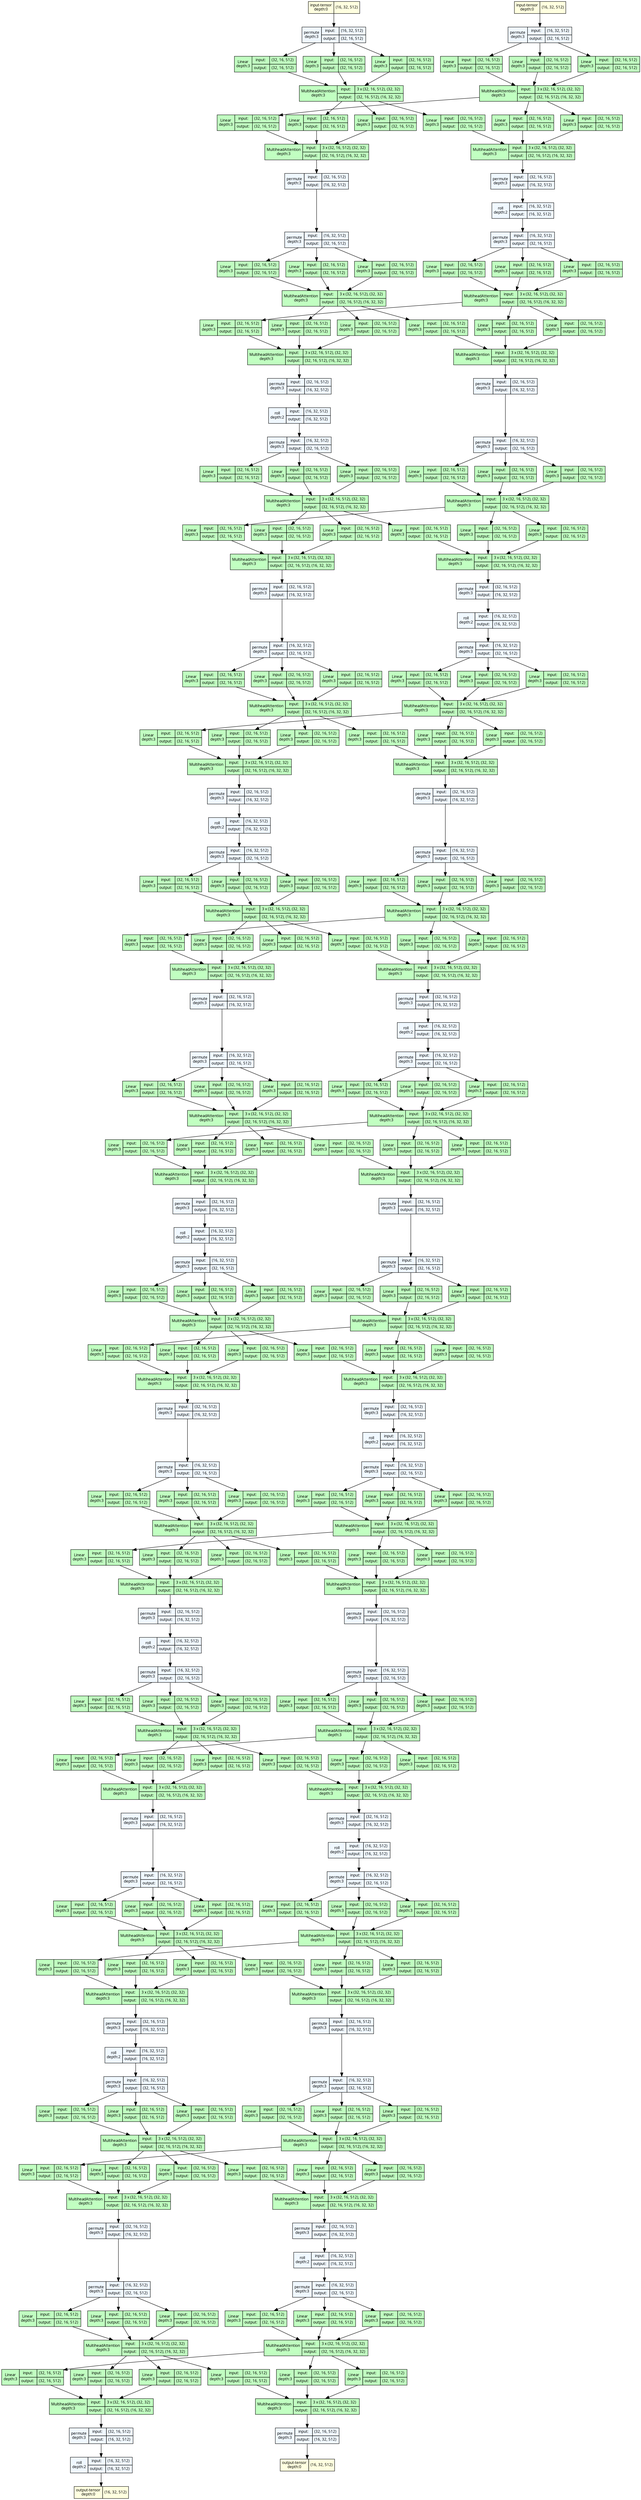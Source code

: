 strict digraph model {
	graph [ordering=in rankdir=TB size="181.79999999999998,181.79999999999998"]
	node [align=left fontname="Linux libertine" fontsize=10 height=0.2 margin=0 ranksep=0.1 shape=plaintext style=filled]
	edge [fontsize=10]
	0 [label=<
                    <TABLE BORDER="0" CELLBORDER="1"
                    CELLSPACING="0" CELLPADDING="4">
                        <TR><TD>input-tensor<BR/>depth:0</TD><TD>(16, 32, 512)</TD></TR>
                    </TABLE>> fillcolor=lightyellow]
	1 [label=<
                    <TABLE BORDER="0" CELLBORDER="1"
                    CELLSPACING="0" CELLPADDING="4">
                        <TR><TD>input-tensor<BR/>depth:0</TD><TD>(16, 32, 512)</TD></TR>
                    </TABLE>> fillcolor=lightyellow]
	2 [label=<
                    <TABLE BORDER="0" CELLBORDER="1"
                    CELLSPACING="0" CELLPADDING="4">
                    <TR>
                        <TD ROWSPAN="2">permute<BR/>depth:3</TD>
                        <TD COLSPAN="2">input:</TD>
                        <TD COLSPAN="2">(16, 32, 512) </TD>
                    </TR>
                    <TR>
                        <TD COLSPAN="2">output: </TD>
                        <TD COLSPAN="2">(32, 16, 512) </TD>
                    </TR>
                    </TABLE>> fillcolor=aliceblue]
	3 [label=<
                    <TABLE BORDER="0" CELLBORDER="1"
                    CELLSPACING="0" CELLPADDING="4">
                    <TR>
                        <TD ROWSPAN="2">permute<BR/>depth:3</TD>
                        <TD COLSPAN="2">input:</TD>
                        <TD COLSPAN="2">(16, 32, 512) </TD>
                    </TR>
                    <TR>
                        <TD COLSPAN="2">output: </TD>
                        <TD COLSPAN="2">(32, 16, 512) </TD>
                    </TR>
                    </TABLE>> fillcolor=aliceblue]
	4 [label=<
                    <TABLE BORDER="0" CELLBORDER="1"
                    CELLSPACING="0" CELLPADDING="4">
                    <TR>
                        <TD ROWSPAN="2">Linear<BR/>depth:3</TD>
                        <TD COLSPAN="2">input:</TD>
                        <TD COLSPAN="2">(32, 16, 512) </TD>
                    </TR>
                    <TR>
                        <TD COLSPAN="2">output: </TD>
                        <TD COLSPAN="2">(32, 16, 512) </TD>
                    </TR>
                    </TABLE>> fillcolor=darkseagreen1]
	5 [label=<
                    <TABLE BORDER="0" CELLBORDER="1"
                    CELLSPACING="0" CELLPADDING="4">
                    <TR>
                        <TD ROWSPAN="2">Linear<BR/>depth:3</TD>
                        <TD COLSPAN="2">input:</TD>
                        <TD COLSPAN="2">(32, 16, 512) </TD>
                    </TR>
                    <TR>
                        <TD COLSPAN="2">output: </TD>
                        <TD COLSPAN="2">(32, 16, 512) </TD>
                    </TR>
                    </TABLE>> fillcolor=darkseagreen1]
	6 [label=<
                    <TABLE BORDER="0" CELLBORDER="1"
                    CELLSPACING="0" CELLPADDING="4">
                    <TR>
                        <TD ROWSPAN="2">Linear<BR/>depth:3</TD>
                        <TD COLSPAN="2">input:</TD>
                        <TD COLSPAN="2">(32, 16, 512) </TD>
                    </TR>
                    <TR>
                        <TD COLSPAN="2">output: </TD>
                        <TD COLSPAN="2">(32, 16, 512) </TD>
                    </TR>
                    </TABLE>> fillcolor=darkseagreen1]
	7 [label=<
                    <TABLE BORDER="0" CELLBORDER="1"
                    CELLSPACING="0" CELLPADDING="4">
                    <TR>
                        <TD ROWSPAN="2">MultiheadAttention<BR/>depth:3</TD>
                        <TD COLSPAN="2">input:</TD>
                        <TD COLSPAN="2">3 x (32, 16, 512), (32, 32) </TD>
                    </TR>
                    <TR>
                        <TD COLSPAN="2">output: </TD>
                        <TD COLSPAN="2">(32, 16, 512), (16, 32, 32) </TD>
                    </TR>
                    </TABLE>> fillcolor=darkseagreen1]
	8 [label=<
                    <TABLE BORDER="0" CELLBORDER="1"
                    CELLSPACING="0" CELLPADDING="4">
                    <TR>
                        <TD ROWSPAN="2">Linear<BR/>depth:3</TD>
                        <TD COLSPAN="2">input:</TD>
                        <TD COLSPAN="2">(32, 16, 512) </TD>
                    </TR>
                    <TR>
                        <TD COLSPAN="2">output: </TD>
                        <TD COLSPAN="2">(32, 16, 512) </TD>
                    </TR>
                    </TABLE>> fillcolor=darkseagreen1]
	9 [label=<
                    <TABLE BORDER="0" CELLBORDER="1"
                    CELLSPACING="0" CELLPADDING="4">
                    <TR>
                        <TD ROWSPAN="2">Linear<BR/>depth:3</TD>
                        <TD COLSPAN="2">input:</TD>
                        <TD COLSPAN="2">(32, 16, 512) </TD>
                    </TR>
                    <TR>
                        <TD COLSPAN="2">output: </TD>
                        <TD COLSPAN="2">(32, 16, 512) </TD>
                    </TR>
                    </TABLE>> fillcolor=darkseagreen1]
	10 [label=<
                    <TABLE BORDER="0" CELLBORDER="1"
                    CELLSPACING="0" CELLPADDING="4">
                    <TR>
                        <TD ROWSPAN="2">Linear<BR/>depth:3</TD>
                        <TD COLSPAN="2">input:</TD>
                        <TD COLSPAN="2">(32, 16, 512) </TD>
                    </TR>
                    <TR>
                        <TD COLSPAN="2">output: </TD>
                        <TD COLSPAN="2">(32, 16, 512) </TD>
                    </TR>
                    </TABLE>> fillcolor=darkseagreen1]
	11 [label=<
                    <TABLE BORDER="0" CELLBORDER="1"
                    CELLSPACING="0" CELLPADDING="4">
                    <TR>
                        <TD ROWSPAN="2">MultiheadAttention<BR/>depth:3</TD>
                        <TD COLSPAN="2">input:</TD>
                        <TD COLSPAN="2">3 x (32, 16, 512), (32, 32) </TD>
                    </TR>
                    <TR>
                        <TD COLSPAN="2">output: </TD>
                        <TD COLSPAN="2">(32, 16, 512), (16, 32, 32) </TD>
                    </TR>
                    </TABLE>> fillcolor=darkseagreen1]
	12 [label=<
                    <TABLE BORDER="0" CELLBORDER="1"
                    CELLSPACING="0" CELLPADDING="4">
                    <TR>
                        <TD ROWSPAN="2">Linear<BR/>depth:3</TD>
                        <TD COLSPAN="2">input:</TD>
                        <TD COLSPAN="2">(32, 16, 512) </TD>
                    </TR>
                    <TR>
                        <TD COLSPAN="2">output: </TD>
                        <TD COLSPAN="2">(32, 16, 512) </TD>
                    </TR>
                    </TABLE>> fillcolor=darkseagreen1]
	13 [label=<
                    <TABLE BORDER="0" CELLBORDER="1"
                    CELLSPACING="0" CELLPADDING="4">
                    <TR>
                        <TD ROWSPAN="2">Linear<BR/>depth:3</TD>
                        <TD COLSPAN="2">input:</TD>
                        <TD COLSPAN="2">(32, 16, 512) </TD>
                    </TR>
                    <TR>
                        <TD COLSPAN="2">output: </TD>
                        <TD COLSPAN="2">(32, 16, 512) </TD>
                    </TR>
                    </TABLE>> fillcolor=darkseagreen1]
	14 [label=<
                    <TABLE BORDER="0" CELLBORDER="1"
                    CELLSPACING="0" CELLPADDING="4">
                    <TR>
                        <TD ROWSPAN="2">Linear<BR/>depth:3</TD>
                        <TD COLSPAN="2">input:</TD>
                        <TD COLSPAN="2">(32, 16, 512) </TD>
                    </TR>
                    <TR>
                        <TD COLSPAN="2">output: </TD>
                        <TD COLSPAN="2">(32, 16, 512) </TD>
                    </TR>
                    </TABLE>> fillcolor=darkseagreen1]
	15 [label=<
                    <TABLE BORDER="0" CELLBORDER="1"
                    CELLSPACING="0" CELLPADDING="4">
                    <TR>
                        <TD ROWSPAN="2">MultiheadAttention<BR/>depth:3</TD>
                        <TD COLSPAN="2">input:</TD>
                        <TD COLSPAN="2">3 x (32, 16, 512), (32, 32) </TD>
                    </TR>
                    <TR>
                        <TD COLSPAN="2">output: </TD>
                        <TD COLSPAN="2">(32, 16, 512), (16, 32, 32) </TD>
                    </TR>
                    </TABLE>> fillcolor=darkseagreen1]
	16 [label=<
                    <TABLE BORDER="0" CELLBORDER="1"
                    CELLSPACING="0" CELLPADDING="4">
                    <TR>
                        <TD ROWSPAN="2">Linear<BR/>depth:3</TD>
                        <TD COLSPAN="2">input:</TD>
                        <TD COLSPAN="2">(32, 16, 512) </TD>
                    </TR>
                    <TR>
                        <TD COLSPAN="2">output: </TD>
                        <TD COLSPAN="2">(32, 16, 512) </TD>
                    </TR>
                    </TABLE>> fillcolor=darkseagreen1]
	17 [label=<
                    <TABLE BORDER="0" CELLBORDER="1"
                    CELLSPACING="0" CELLPADDING="4">
                    <TR>
                        <TD ROWSPAN="2">Linear<BR/>depth:3</TD>
                        <TD COLSPAN="2">input:</TD>
                        <TD COLSPAN="2">(32, 16, 512) </TD>
                    </TR>
                    <TR>
                        <TD COLSPAN="2">output: </TD>
                        <TD COLSPAN="2">(32, 16, 512) </TD>
                    </TR>
                    </TABLE>> fillcolor=darkseagreen1]
	18 [label=<
                    <TABLE BORDER="0" CELLBORDER="1"
                    CELLSPACING="0" CELLPADDING="4">
                    <TR>
                        <TD ROWSPAN="2">Linear<BR/>depth:3</TD>
                        <TD COLSPAN="2">input:</TD>
                        <TD COLSPAN="2">(32, 16, 512) </TD>
                    </TR>
                    <TR>
                        <TD COLSPAN="2">output: </TD>
                        <TD COLSPAN="2">(32, 16, 512) </TD>
                    </TR>
                    </TABLE>> fillcolor=darkseagreen1]
	19 [label=<
                    <TABLE BORDER="0" CELLBORDER="1"
                    CELLSPACING="0" CELLPADDING="4">
                    <TR>
                        <TD ROWSPAN="2">MultiheadAttention<BR/>depth:3</TD>
                        <TD COLSPAN="2">input:</TD>
                        <TD COLSPAN="2">3 x (32, 16, 512), (32, 32) </TD>
                    </TR>
                    <TR>
                        <TD COLSPAN="2">output: </TD>
                        <TD COLSPAN="2">(32, 16, 512), (16, 32, 32) </TD>
                    </TR>
                    </TABLE>> fillcolor=darkseagreen1]
	20 [label=<
                    <TABLE BORDER="0" CELLBORDER="1"
                    CELLSPACING="0" CELLPADDING="4">
                    <TR>
                        <TD ROWSPAN="2">permute<BR/>depth:3</TD>
                        <TD COLSPAN="2">input:</TD>
                        <TD COLSPAN="2">(32, 16, 512) </TD>
                    </TR>
                    <TR>
                        <TD COLSPAN="2">output: </TD>
                        <TD COLSPAN="2">(16, 32, 512) </TD>
                    </TR>
                    </TABLE>> fillcolor=aliceblue]
	21 [label=<
                    <TABLE BORDER="0" CELLBORDER="1"
                    CELLSPACING="0" CELLPADDING="4">
                    <TR>
                        <TD ROWSPAN="2">permute<BR/>depth:3</TD>
                        <TD COLSPAN="2">input:</TD>
                        <TD COLSPAN="2">(32, 16, 512) </TD>
                    </TR>
                    <TR>
                        <TD COLSPAN="2">output: </TD>
                        <TD COLSPAN="2">(16, 32, 512) </TD>
                    </TR>
                    </TABLE>> fillcolor=aliceblue]
	22 [label=<
                    <TABLE BORDER="0" CELLBORDER="1"
                    CELLSPACING="0" CELLPADDING="4">
                    <TR>
                        <TD ROWSPAN="2">roll<BR/>depth:2</TD>
                        <TD COLSPAN="2">input:</TD>
                        <TD COLSPAN="2">(16, 32, 512) </TD>
                    </TR>
                    <TR>
                        <TD COLSPAN="2">output: </TD>
                        <TD COLSPAN="2">(16, 32, 512) </TD>
                    </TR>
                    </TABLE>> fillcolor=aliceblue]
	23 [label=<
                    <TABLE BORDER="0" CELLBORDER="1"
                    CELLSPACING="0" CELLPADDING="4">
                    <TR>
                        <TD ROWSPAN="2">permute<BR/>depth:3</TD>
                        <TD COLSPAN="2">input:</TD>
                        <TD COLSPAN="2">(16, 32, 512) </TD>
                    </TR>
                    <TR>
                        <TD COLSPAN="2">output: </TD>
                        <TD COLSPAN="2">(32, 16, 512) </TD>
                    </TR>
                    </TABLE>> fillcolor=aliceblue]
	24 [label=<
                    <TABLE BORDER="0" CELLBORDER="1"
                    CELLSPACING="0" CELLPADDING="4">
                    <TR>
                        <TD ROWSPAN="2">permute<BR/>depth:3</TD>
                        <TD COLSPAN="2">input:</TD>
                        <TD COLSPAN="2">(16, 32, 512) </TD>
                    </TR>
                    <TR>
                        <TD COLSPAN="2">output: </TD>
                        <TD COLSPAN="2">(32, 16, 512) </TD>
                    </TR>
                    </TABLE>> fillcolor=aliceblue]
	25 [label=<
                    <TABLE BORDER="0" CELLBORDER="1"
                    CELLSPACING="0" CELLPADDING="4">
                    <TR>
                        <TD ROWSPAN="2">Linear<BR/>depth:3</TD>
                        <TD COLSPAN="2">input:</TD>
                        <TD COLSPAN="2">(32, 16, 512) </TD>
                    </TR>
                    <TR>
                        <TD COLSPAN="2">output: </TD>
                        <TD COLSPAN="2">(32, 16, 512) </TD>
                    </TR>
                    </TABLE>> fillcolor=darkseagreen1]
	26 [label=<
                    <TABLE BORDER="0" CELLBORDER="1"
                    CELLSPACING="0" CELLPADDING="4">
                    <TR>
                        <TD ROWSPAN="2">Linear<BR/>depth:3</TD>
                        <TD COLSPAN="2">input:</TD>
                        <TD COLSPAN="2">(32, 16, 512) </TD>
                    </TR>
                    <TR>
                        <TD COLSPAN="2">output: </TD>
                        <TD COLSPAN="2">(32, 16, 512) </TD>
                    </TR>
                    </TABLE>> fillcolor=darkseagreen1]
	27 [label=<
                    <TABLE BORDER="0" CELLBORDER="1"
                    CELLSPACING="0" CELLPADDING="4">
                    <TR>
                        <TD ROWSPAN="2">Linear<BR/>depth:3</TD>
                        <TD COLSPAN="2">input:</TD>
                        <TD COLSPAN="2">(32, 16, 512) </TD>
                    </TR>
                    <TR>
                        <TD COLSPAN="2">output: </TD>
                        <TD COLSPAN="2">(32, 16, 512) </TD>
                    </TR>
                    </TABLE>> fillcolor=darkseagreen1]
	28 [label=<
                    <TABLE BORDER="0" CELLBORDER="1"
                    CELLSPACING="0" CELLPADDING="4">
                    <TR>
                        <TD ROWSPAN="2">MultiheadAttention<BR/>depth:3</TD>
                        <TD COLSPAN="2">input:</TD>
                        <TD COLSPAN="2">3 x (32, 16, 512), (32, 32) </TD>
                    </TR>
                    <TR>
                        <TD COLSPAN="2">output: </TD>
                        <TD COLSPAN="2">(32, 16, 512), (16, 32, 32) </TD>
                    </TR>
                    </TABLE>> fillcolor=darkseagreen1]
	29 [label=<
                    <TABLE BORDER="0" CELLBORDER="1"
                    CELLSPACING="0" CELLPADDING="4">
                    <TR>
                        <TD ROWSPAN="2">Linear<BR/>depth:3</TD>
                        <TD COLSPAN="2">input:</TD>
                        <TD COLSPAN="2">(32, 16, 512) </TD>
                    </TR>
                    <TR>
                        <TD COLSPAN="2">output: </TD>
                        <TD COLSPAN="2">(32, 16, 512) </TD>
                    </TR>
                    </TABLE>> fillcolor=darkseagreen1]
	30 [label=<
                    <TABLE BORDER="0" CELLBORDER="1"
                    CELLSPACING="0" CELLPADDING="4">
                    <TR>
                        <TD ROWSPAN="2">Linear<BR/>depth:3</TD>
                        <TD COLSPAN="2">input:</TD>
                        <TD COLSPAN="2">(32, 16, 512) </TD>
                    </TR>
                    <TR>
                        <TD COLSPAN="2">output: </TD>
                        <TD COLSPAN="2">(32, 16, 512) </TD>
                    </TR>
                    </TABLE>> fillcolor=darkseagreen1]
	31 [label=<
                    <TABLE BORDER="0" CELLBORDER="1"
                    CELLSPACING="0" CELLPADDING="4">
                    <TR>
                        <TD ROWSPAN="2">Linear<BR/>depth:3</TD>
                        <TD COLSPAN="2">input:</TD>
                        <TD COLSPAN="2">(32, 16, 512) </TD>
                    </TR>
                    <TR>
                        <TD COLSPAN="2">output: </TD>
                        <TD COLSPAN="2">(32, 16, 512) </TD>
                    </TR>
                    </TABLE>> fillcolor=darkseagreen1]
	32 [label=<
                    <TABLE BORDER="0" CELLBORDER="1"
                    CELLSPACING="0" CELLPADDING="4">
                    <TR>
                        <TD ROWSPAN="2">MultiheadAttention<BR/>depth:3</TD>
                        <TD COLSPAN="2">input:</TD>
                        <TD COLSPAN="2">3 x (32, 16, 512), (32, 32) </TD>
                    </TR>
                    <TR>
                        <TD COLSPAN="2">output: </TD>
                        <TD COLSPAN="2">(32, 16, 512), (16, 32, 32) </TD>
                    </TR>
                    </TABLE>> fillcolor=darkseagreen1]
	33 [label=<
                    <TABLE BORDER="0" CELLBORDER="1"
                    CELLSPACING="0" CELLPADDING="4">
                    <TR>
                        <TD ROWSPAN="2">Linear<BR/>depth:3</TD>
                        <TD COLSPAN="2">input:</TD>
                        <TD COLSPAN="2">(32, 16, 512) </TD>
                    </TR>
                    <TR>
                        <TD COLSPAN="2">output: </TD>
                        <TD COLSPAN="2">(32, 16, 512) </TD>
                    </TR>
                    </TABLE>> fillcolor=darkseagreen1]
	34 [label=<
                    <TABLE BORDER="0" CELLBORDER="1"
                    CELLSPACING="0" CELLPADDING="4">
                    <TR>
                        <TD ROWSPAN="2">Linear<BR/>depth:3</TD>
                        <TD COLSPAN="2">input:</TD>
                        <TD COLSPAN="2">(32, 16, 512) </TD>
                    </TR>
                    <TR>
                        <TD COLSPAN="2">output: </TD>
                        <TD COLSPAN="2">(32, 16, 512) </TD>
                    </TR>
                    </TABLE>> fillcolor=darkseagreen1]
	35 [label=<
                    <TABLE BORDER="0" CELLBORDER="1"
                    CELLSPACING="0" CELLPADDING="4">
                    <TR>
                        <TD ROWSPAN="2">Linear<BR/>depth:3</TD>
                        <TD COLSPAN="2">input:</TD>
                        <TD COLSPAN="2">(32, 16, 512) </TD>
                    </TR>
                    <TR>
                        <TD COLSPAN="2">output: </TD>
                        <TD COLSPAN="2">(32, 16, 512) </TD>
                    </TR>
                    </TABLE>> fillcolor=darkseagreen1]
	36 [label=<
                    <TABLE BORDER="0" CELLBORDER="1"
                    CELLSPACING="0" CELLPADDING="4">
                    <TR>
                        <TD ROWSPAN="2">MultiheadAttention<BR/>depth:3</TD>
                        <TD COLSPAN="2">input:</TD>
                        <TD COLSPAN="2">3 x (32, 16, 512), (32, 32) </TD>
                    </TR>
                    <TR>
                        <TD COLSPAN="2">output: </TD>
                        <TD COLSPAN="2">(32, 16, 512), (16, 32, 32) </TD>
                    </TR>
                    </TABLE>> fillcolor=darkseagreen1]
	37 [label=<
                    <TABLE BORDER="0" CELLBORDER="1"
                    CELLSPACING="0" CELLPADDING="4">
                    <TR>
                        <TD ROWSPAN="2">Linear<BR/>depth:3</TD>
                        <TD COLSPAN="2">input:</TD>
                        <TD COLSPAN="2">(32, 16, 512) </TD>
                    </TR>
                    <TR>
                        <TD COLSPAN="2">output: </TD>
                        <TD COLSPAN="2">(32, 16, 512) </TD>
                    </TR>
                    </TABLE>> fillcolor=darkseagreen1]
	38 [label=<
                    <TABLE BORDER="0" CELLBORDER="1"
                    CELLSPACING="0" CELLPADDING="4">
                    <TR>
                        <TD ROWSPAN="2">Linear<BR/>depth:3</TD>
                        <TD COLSPAN="2">input:</TD>
                        <TD COLSPAN="2">(32, 16, 512) </TD>
                    </TR>
                    <TR>
                        <TD COLSPAN="2">output: </TD>
                        <TD COLSPAN="2">(32, 16, 512) </TD>
                    </TR>
                    </TABLE>> fillcolor=darkseagreen1]
	39 [label=<
                    <TABLE BORDER="0" CELLBORDER="1"
                    CELLSPACING="0" CELLPADDING="4">
                    <TR>
                        <TD ROWSPAN="2">Linear<BR/>depth:3</TD>
                        <TD COLSPAN="2">input:</TD>
                        <TD COLSPAN="2">(32, 16, 512) </TD>
                    </TR>
                    <TR>
                        <TD COLSPAN="2">output: </TD>
                        <TD COLSPAN="2">(32, 16, 512) </TD>
                    </TR>
                    </TABLE>> fillcolor=darkseagreen1]
	40 [label=<
                    <TABLE BORDER="0" CELLBORDER="1"
                    CELLSPACING="0" CELLPADDING="4">
                    <TR>
                        <TD ROWSPAN="2">MultiheadAttention<BR/>depth:3</TD>
                        <TD COLSPAN="2">input:</TD>
                        <TD COLSPAN="2">3 x (32, 16, 512), (32, 32) </TD>
                    </TR>
                    <TR>
                        <TD COLSPAN="2">output: </TD>
                        <TD COLSPAN="2">(32, 16, 512), (16, 32, 32) </TD>
                    </TR>
                    </TABLE>> fillcolor=darkseagreen1]
	41 [label=<
                    <TABLE BORDER="0" CELLBORDER="1"
                    CELLSPACING="0" CELLPADDING="4">
                    <TR>
                        <TD ROWSPAN="2">permute<BR/>depth:3</TD>
                        <TD COLSPAN="2">input:</TD>
                        <TD COLSPAN="2">(32, 16, 512) </TD>
                    </TR>
                    <TR>
                        <TD COLSPAN="2">output: </TD>
                        <TD COLSPAN="2">(16, 32, 512) </TD>
                    </TR>
                    </TABLE>> fillcolor=aliceblue]
	42 [label=<
                    <TABLE BORDER="0" CELLBORDER="1"
                    CELLSPACING="0" CELLPADDING="4">
                    <TR>
                        <TD ROWSPAN="2">permute<BR/>depth:3</TD>
                        <TD COLSPAN="2">input:</TD>
                        <TD COLSPAN="2">(32, 16, 512) </TD>
                    </TR>
                    <TR>
                        <TD COLSPAN="2">output: </TD>
                        <TD COLSPAN="2">(16, 32, 512) </TD>
                    </TR>
                    </TABLE>> fillcolor=aliceblue]
	43 [label=<
                    <TABLE BORDER="0" CELLBORDER="1"
                    CELLSPACING="0" CELLPADDING="4">
                    <TR>
                        <TD ROWSPAN="2">roll<BR/>depth:2</TD>
                        <TD COLSPAN="2">input:</TD>
                        <TD COLSPAN="2">(16, 32, 512) </TD>
                    </TR>
                    <TR>
                        <TD COLSPAN="2">output: </TD>
                        <TD COLSPAN="2">(16, 32, 512) </TD>
                    </TR>
                    </TABLE>> fillcolor=aliceblue]
	44 [label=<
                    <TABLE BORDER="0" CELLBORDER="1"
                    CELLSPACING="0" CELLPADDING="4">
                    <TR>
                        <TD ROWSPAN="2">permute<BR/>depth:3</TD>
                        <TD COLSPAN="2">input:</TD>
                        <TD COLSPAN="2">(16, 32, 512) </TD>
                    </TR>
                    <TR>
                        <TD COLSPAN="2">output: </TD>
                        <TD COLSPAN="2">(32, 16, 512) </TD>
                    </TR>
                    </TABLE>> fillcolor=aliceblue]
	45 [label=<
                    <TABLE BORDER="0" CELLBORDER="1"
                    CELLSPACING="0" CELLPADDING="4">
                    <TR>
                        <TD ROWSPAN="2">permute<BR/>depth:3</TD>
                        <TD COLSPAN="2">input:</TD>
                        <TD COLSPAN="2">(16, 32, 512) </TD>
                    </TR>
                    <TR>
                        <TD COLSPAN="2">output: </TD>
                        <TD COLSPAN="2">(32, 16, 512) </TD>
                    </TR>
                    </TABLE>> fillcolor=aliceblue]
	46 [label=<
                    <TABLE BORDER="0" CELLBORDER="1"
                    CELLSPACING="0" CELLPADDING="4">
                    <TR>
                        <TD ROWSPAN="2">Linear<BR/>depth:3</TD>
                        <TD COLSPAN="2">input:</TD>
                        <TD COLSPAN="2">(32, 16, 512) </TD>
                    </TR>
                    <TR>
                        <TD COLSPAN="2">output: </TD>
                        <TD COLSPAN="2">(32, 16, 512) </TD>
                    </TR>
                    </TABLE>> fillcolor=darkseagreen1]
	47 [label=<
                    <TABLE BORDER="0" CELLBORDER="1"
                    CELLSPACING="0" CELLPADDING="4">
                    <TR>
                        <TD ROWSPAN="2">Linear<BR/>depth:3</TD>
                        <TD COLSPAN="2">input:</TD>
                        <TD COLSPAN="2">(32, 16, 512) </TD>
                    </TR>
                    <TR>
                        <TD COLSPAN="2">output: </TD>
                        <TD COLSPAN="2">(32, 16, 512) </TD>
                    </TR>
                    </TABLE>> fillcolor=darkseagreen1]
	48 [label=<
                    <TABLE BORDER="0" CELLBORDER="1"
                    CELLSPACING="0" CELLPADDING="4">
                    <TR>
                        <TD ROWSPAN="2">Linear<BR/>depth:3</TD>
                        <TD COLSPAN="2">input:</TD>
                        <TD COLSPAN="2">(32, 16, 512) </TD>
                    </TR>
                    <TR>
                        <TD COLSPAN="2">output: </TD>
                        <TD COLSPAN="2">(32, 16, 512) </TD>
                    </TR>
                    </TABLE>> fillcolor=darkseagreen1]
	49 [label=<
                    <TABLE BORDER="0" CELLBORDER="1"
                    CELLSPACING="0" CELLPADDING="4">
                    <TR>
                        <TD ROWSPAN="2">MultiheadAttention<BR/>depth:3</TD>
                        <TD COLSPAN="2">input:</TD>
                        <TD COLSPAN="2">3 x (32, 16, 512), (32, 32) </TD>
                    </TR>
                    <TR>
                        <TD COLSPAN="2">output: </TD>
                        <TD COLSPAN="2">(32, 16, 512), (16, 32, 32) </TD>
                    </TR>
                    </TABLE>> fillcolor=darkseagreen1]
	50 [label=<
                    <TABLE BORDER="0" CELLBORDER="1"
                    CELLSPACING="0" CELLPADDING="4">
                    <TR>
                        <TD ROWSPAN="2">Linear<BR/>depth:3</TD>
                        <TD COLSPAN="2">input:</TD>
                        <TD COLSPAN="2">(32, 16, 512) </TD>
                    </TR>
                    <TR>
                        <TD COLSPAN="2">output: </TD>
                        <TD COLSPAN="2">(32, 16, 512) </TD>
                    </TR>
                    </TABLE>> fillcolor=darkseagreen1]
	51 [label=<
                    <TABLE BORDER="0" CELLBORDER="1"
                    CELLSPACING="0" CELLPADDING="4">
                    <TR>
                        <TD ROWSPAN="2">Linear<BR/>depth:3</TD>
                        <TD COLSPAN="2">input:</TD>
                        <TD COLSPAN="2">(32, 16, 512) </TD>
                    </TR>
                    <TR>
                        <TD COLSPAN="2">output: </TD>
                        <TD COLSPAN="2">(32, 16, 512) </TD>
                    </TR>
                    </TABLE>> fillcolor=darkseagreen1]
	52 [label=<
                    <TABLE BORDER="0" CELLBORDER="1"
                    CELLSPACING="0" CELLPADDING="4">
                    <TR>
                        <TD ROWSPAN="2">Linear<BR/>depth:3</TD>
                        <TD COLSPAN="2">input:</TD>
                        <TD COLSPAN="2">(32, 16, 512) </TD>
                    </TR>
                    <TR>
                        <TD COLSPAN="2">output: </TD>
                        <TD COLSPAN="2">(32, 16, 512) </TD>
                    </TR>
                    </TABLE>> fillcolor=darkseagreen1]
	53 [label=<
                    <TABLE BORDER="0" CELLBORDER="1"
                    CELLSPACING="0" CELLPADDING="4">
                    <TR>
                        <TD ROWSPAN="2">MultiheadAttention<BR/>depth:3</TD>
                        <TD COLSPAN="2">input:</TD>
                        <TD COLSPAN="2">3 x (32, 16, 512), (32, 32) </TD>
                    </TR>
                    <TR>
                        <TD COLSPAN="2">output: </TD>
                        <TD COLSPAN="2">(32, 16, 512), (16, 32, 32) </TD>
                    </TR>
                    </TABLE>> fillcolor=darkseagreen1]
	54 [label=<
                    <TABLE BORDER="0" CELLBORDER="1"
                    CELLSPACING="0" CELLPADDING="4">
                    <TR>
                        <TD ROWSPAN="2">Linear<BR/>depth:3</TD>
                        <TD COLSPAN="2">input:</TD>
                        <TD COLSPAN="2">(32, 16, 512) </TD>
                    </TR>
                    <TR>
                        <TD COLSPAN="2">output: </TD>
                        <TD COLSPAN="2">(32, 16, 512) </TD>
                    </TR>
                    </TABLE>> fillcolor=darkseagreen1]
	55 [label=<
                    <TABLE BORDER="0" CELLBORDER="1"
                    CELLSPACING="0" CELLPADDING="4">
                    <TR>
                        <TD ROWSPAN="2">Linear<BR/>depth:3</TD>
                        <TD COLSPAN="2">input:</TD>
                        <TD COLSPAN="2">(32, 16, 512) </TD>
                    </TR>
                    <TR>
                        <TD COLSPAN="2">output: </TD>
                        <TD COLSPAN="2">(32, 16, 512) </TD>
                    </TR>
                    </TABLE>> fillcolor=darkseagreen1]
	56 [label=<
                    <TABLE BORDER="0" CELLBORDER="1"
                    CELLSPACING="0" CELLPADDING="4">
                    <TR>
                        <TD ROWSPAN="2">Linear<BR/>depth:3</TD>
                        <TD COLSPAN="2">input:</TD>
                        <TD COLSPAN="2">(32, 16, 512) </TD>
                    </TR>
                    <TR>
                        <TD COLSPAN="2">output: </TD>
                        <TD COLSPAN="2">(32, 16, 512) </TD>
                    </TR>
                    </TABLE>> fillcolor=darkseagreen1]
	57 [label=<
                    <TABLE BORDER="0" CELLBORDER="1"
                    CELLSPACING="0" CELLPADDING="4">
                    <TR>
                        <TD ROWSPAN="2">MultiheadAttention<BR/>depth:3</TD>
                        <TD COLSPAN="2">input:</TD>
                        <TD COLSPAN="2">3 x (32, 16, 512), (32, 32) </TD>
                    </TR>
                    <TR>
                        <TD COLSPAN="2">output: </TD>
                        <TD COLSPAN="2">(32, 16, 512), (16, 32, 32) </TD>
                    </TR>
                    </TABLE>> fillcolor=darkseagreen1]
	58 [label=<
                    <TABLE BORDER="0" CELLBORDER="1"
                    CELLSPACING="0" CELLPADDING="4">
                    <TR>
                        <TD ROWSPAN="2">Linear<BR/>depth:3</TD>
                        <TD COLSPAN="2">input:</TD>
                        <TD COLSPAN="2">(32, 16, 512) </TD>
                    </TR>
                    <TR>
                        <TD COLSPAN="2">output: </TD>
                        <TD COLSPAN="2">(32, 16, 512) </TD>
                    </TR>
                    </TABLE>> fillcolor=darkseagreen1]
	59 [label=<
                    <TABLE BORDER="0" CELLBORDER="1"
                    CELLSPACING="0" CELLPADDING="4">
                    <TR>
                        <TD ROWSPAN="2">Linear<BR/>depth:3</TD>
                        <TD COLSPAN="2">input:</TD>
                        <TD COLSPAN="2">(32, 16, 512) </TD>
                    </TR>
                    <TR>
                        <TD COLSPAN="2">output: </TD>
                        <TD COLSPAN="2">(32, 16, 512) </TD>
                    </TR>
                    </TABLE>> fillcolor=darkseagreen1]
	60 [label=<
                    <TABLE BORDER="0" CELLBORDER="1"
                    CELLSPACING="0" CELLPADDING="4">
                    <TR>
                        <TD ROWSPAN="2">Linear<BR/>depth:3</TD>
                        <TD COLSPAN="2">input:</TD>
                        <TD COLSPAN="2">(32, 16, 512) </TD>
                    </TR>
                    <TR>
                        <TD COLSPAN="2">output: </TD>
                        <TD COLSPAN="2">(32, 16, 512) </TD>
                    </TR>
                    </TABLE>> fillcolor=darkseagreen1]
	61 [label=<
                    <TABLE BORDER="0" CELLBORDER="1"
                    CELLSPACING="0" CELLPADDING="4">
                    <TR>
                        <TD ROWSPAN="2">MultiheadAttention<BR/>depth:3</TD>
                        <TD COLSPAN="2">input:</TD>
                        <TD COLSPAN="2">3 x (32, 16, 512), (32, 32) </TD>
                    </TR>
                    <TR>
                        <TD COLSPAN="2">output: </TD>
                        <TD COLSPAN="2">(32, 16, 512), (16, 32, 32) </TD>
                    </TR>
                    </TABLE>> fillcolor=darkseagreen1]
	62 [label=<
                    <TABLE BORDER="0" CELLBORDER="1"
                    CELLSPACING="0" CELLPADDING="4">
                    <TR>
                        <TD ROWSPAN="2">permute<BR/>depth:3</TD>
                        <TD COLSPAN="2">input:</TD>
                        <TD COLSPAN="2">(32, 16, 512) </TD>
                    </TR>
                    <TR>
                        <TD COLSPAN="2">output: </TD>
                        <TD COLSPAN="2">(16, 32, 512) </TD>
                    </TR>
                    </TABLE>> fillcolor=aliceblue]
	63 [label=<
                    <TABLE BORDER="0" CELLBORDER="1"
                    CELLSPACING="0" CELLPADDING="4">
                    <TR>
                        <TD ROWSPAN="2">permute<BR/>depth:3</TD>
                        <TD COLSPAN="2">input:</TD>
                        <TD COLSPAN="2">(32, 16, 512) </TD>
                    </TR>
                    <TR>
                        <TD COLSPAN="2">output: </TD>
                        <TD COLSPAN="2">(16, 32, 512) </TD>
                    </TR>
                    </TABLE>> fillcolor=aliceblue]
	64 [label=<
                    <TABLE BORDER="0" CELLBORDER="1"
                    CELLSPACING="0" CELLPADDING="4">
                    <TR>
                        <TD ROWSPAN="2">roll<BR/>depth:2</TD>
                        <TD COLSPAN="2">input:</TD>
                        <TD COLSPAN="2">(16, 32, 512) </TD>
                    </TR>
                    <TR>
                        <TD COLSPAN="2">output: </TD>
                        <TD COLSPAN="2">(16, 32, 512) </TD>
                    </TR>
                    </TABLE>> fillcolor=aliceblue]
	65 [label=<
                    <TABLE BORDER="0" CELLBORDER="1"
                    CELLSPACING="0" CELLPADDING="4">
                    <TR>
                        <TD ROWSPAN="2">permute<BR/>depth:3</TD>
                        <TD COLSPAN="2">input:</TD>
                        <TD COLSPAN="2">(16, 32, 512) </TD>
                    </TR>
                    <TR>
                        <TD COLSPAN="2">output: </TD>
                        <TD COLSPAN="2">(32, 16, 512) </TD>
                    </TR>
                    </TABLE>> fillcolor=aliceblue]
	66 [label=<
                    <TABLE BORDER="0" CELLBORDER="1"
                    CELLSPACING="0" CELLPADDING="4">
                    <TR>
                        <TD ROWSPAN="2">permute<BR/>depth:3</TD>
                        <TD COLSPAN="2">input:</TD>
                        <TD COLSPAN="2">(16, 32, 512) </TD>
                    </TR>
                    <TR>
                        <TD COLSPAN="2">output: </TD>
                        <TD COLSPAN="2">(32, 16, 512) </TD>
                    </TR>
                    </TABLE>> fillcolor=aliceblue]
	67 [label=<
                    <TABLE BORDER="0" CELLBORDER="1"
                    CELLSPACING="0" CELLPADDING="4">
                    <TR>
                        <TD ROWSPAN="2">Linear<BR/>depth:3</TD>
                        <TD COLSPAN="2">input:</TD>
                        <TD COLSPAN="2">(32, 16, 512) </TD>
                    </TR>
                    <TR>
                        <TD COLSPAN="2">output: </TD>
                        <TD COLSPAN="2">(32, 16, 512) </TD>
                    </TR>
                    </TABLE>> fillcolor=darkseagreen1]
	68 [label=<
                    <TABLE BORDER="0" CELLBORDER="1"
                    CELLSPACING="0" CELLPADDING="4">
                    <TR>
                        <TD ROWSPAN="2">Linear<BR/>depth:3</TD>
                        <TD COLSPAN="2">input:</TD>
                        <TD COLSPAN="2">(32, 16, 512) </TD>
                    </TR>
                    <TR>
                        <TD COLSPAN="2">output: </TD>
                        <TD COLSPAN="2">(32, 16, 512) </TD>
                    </TR>
                    </TABLE>> fillcolor=darkseagreen1]
	69 [label=<
                    <TABLE BORDER="0" CELLBORDER="1"
                    CELLSPACING="0" CELLPADDING="4">
                    <TR>
                        <TD ROWSPAN="2">Linear<BR/>depth:3</TD>
                        <TD COLSPAN="2">input:</TD>
                        <TD COLSPAN="2">(32, 16, 512) </TD>
                    </TR>
                    <TR>
                        <TD COLSPAN="2">output: </TD>
                        <TD COLSPAN="2">(32, 16, 512) </TD>
                    </TR>
                    </TABLE>> fillcolor=darkseagreen1]
	70 [label=<
                    <TABLE BORDER="0" CELLBORDER="1"
                    CELLSPACING="0" CELLPADDING="4">
                    <TR>
                        <TD ROWSPAN="2">MultiheadAttention<BR/>depth:3</TD>
                        <TD COLSPAN="2">input:</TD>
                        <TD COLSPAN="2">3 x (32, 16, 512), (32, 32) </TD>
                    </TR>
                    <TR>
                        <TD COLSPAN="2">output: </TD>
                        <TD COLSPAN="2">(32, 16, 512), (16, 32, 32) </TD>
                    </TR>
                    </TABLE>> fillcolor=darkseagreen1]
	71 [label=<
                    <TABLE BORDER="0" CELLBORDER="1"
                    CELLSPACING="0" CELLPADDING="4">
                    <TR>
                        <TD ROWSPAN="2">Linear<BR/>depth:3</TD>
                        <TD COLSPAN="2">input:</TD>
                        <TD COLSPAN="2">(32, 16, 512) </TD>
                    </TR>
                    <TR>
                        <TD COLSPAN="2">output: </TD>
                        <TD COLSPAN="2">(32, 16, 512) </TD>
                    </TR>
                    </TABLE>> fillcolor=darkseagreen1]
	72 [label=<
                    <TABLE BORDER="0" CELLBORDER="1"
                    CELLSPACING="0" CELLPADDING="4">
                    <TR>
                        <TD ROWSPAN="2">Linear<BR/>depth:3</TD>
                        <TD COLSPAN="2">input:</TD>
                        <TD COLSPAN="2">(32, 16, 512) </TD>
                    </TR>
                    <TR>
                        <TD COLSPAN="2">output: </TD>
                        <TD COLSPAN="2">(32, 16, 512) </TD>
                    </TR>
                    </TABLE>> fillcolor=darkseagreen1]
	73 [label=<
                    <TABLE BORDER="0" CELLBORDER="1"
                    CELLSPACING="0" CELLPADDING="4">
                    <TR>
                        <TD ROWSPAN="2">Linear<BR/>depth:3</TD>
                        <TD COLSPAN="2">input:</TD>
                        <TD COLSPAN="2">(32, 16, 512) </TD>
                    </TR>
                    <TR>
                        <TD COLSPAN="2">output: </TD>
                        <TD COLSPAN="2">(32, 16, 512) </TD>
                    </TR>
                    </TABLE>> fillcolor=darkseagreen1]
	74 [label=<
                    <TABLE BORDER="0" CELLBORDER="1"
                    CELLSPACING="0" CELLPADDING="4">
                    <TR>
                        <TD ROWSPAN="2">MultiheadAttention<BR/>depth:3</TD>
                        <TD COLSPAN="2">input:</TD>
                        <TD COLSPAN="2">3 x (32, 16, 512), (32, 32) </TD>
                    </TR>
                    <TR>
                        <TD COLSPAN="2">output: </TD>
                        <TD COLSPAN="2">(32, 16, 512), (16, 32, 32) </TD>
                    </TR>
                    </TABLE>> fillcolor=darkseagreen1]
	75 [label=<
                    <TABLE BORDER="0" CELLBORDER="1"
                    CELLSPACING="0" CELLPADDING="4">
                    <TR>
                        <TD ROWSPAN="2">Linear<BR/>depth:3</TD>
                        <TD COLSPAN="2">input:</TD>
                        <TD COLSPAN="2">(32, 16, 512) </TD>
                    </TR>
                    <TR>
                        <TD COLSPAN="2">output: </TD>
                        <TD COLSPAN="2">(32, 16, 512) </TD>
                    </TR>
                    </TABLE>> fillcolor=darkseagreen1]
	76 [label=<
                    <TABLE BORDER="0" CELLBORDER="1"
                    CELLSPACING="0" CELLPADDING="4">
                    <TR>
                        <TD ROWSPAN="2">Linear<BR/>depth:3</TD>
                        <TD COLSPAN="2">input:</TD>
                        <TD COLSPAN="2">(32, 16, 512) </TD>
                    </TR>
                    <TR>
                        <TD COLSPAN="2">output: </TD>
                        <TD COLSPAN="2">(32, 16, 512) </TD>
                    </TR>
                    </TABLE>> fillcolor=darkseagreen1]
	77 [label=<
                    <TABLE BORDER="0" CELLBORDER="1"
                    CELLSPACING="0" CELLPADDING="4">
                    <TR>
                        <TD ROWSPAN="2">Linear<BR/>depth:3</TD>
                        <TD COLSPAN="2">input:</TD>
                        <TD COLSPAN="2">(32, 16, 512) </TD>
                    </TR>
                    <TR>
                        <TD COLSPAN="2">output: </TD>
                        <TD COLSPAN="2">(32, 16, 512) </TD>
                    </TR>
                    </TABLE>> fillcolor=darkseagreen1]
	78 [label=<
                    <TABLE BORDER="0" CELLBORDER="1"
                    CELLSPACING="0" CELLPADDING="4">
                    <TR>
                        <TD ROWSPAN="2">MultiheadAttention<BR/>depth:3</TD>
                        <TD COLSPAN="2">input:</TD>
                        <TD COLSPAN="2">3 x (32, 16, 512), (32, 32) </TD>
                    </TR>
                    <TR>
                        <TD COLSPAN="2">output: </TD>
                        <TD COLSPAN="2">(32, 16, 512), (16, 32, 32) </TD>
                    </TR>
                    </TABLE>> fillcolor=darkseagreen1]
	79 [label=<
                    <TABLE BORDER="0" CELLBORDER="1"
                    CELLSPACING="0" CELLPADDING="4">
                    <TR>
                        <TD ROWSPAN="2">Linear<BR/>depth:3</TD>
                        <TD COLSPAN="2">input:</TD>
                        <TD COLSPAN="2">(32, 16, 512) </TD>
                    </TR>
                    <TR>
                        <TD COLSPAN="2">output: </TD>
                        <TD COLSPAN="2">(32, 16, 512) </TD>
                    </TR>
                    </TABLE>> fillcolor=darkseagreen1]
	80 [label=<
                    <TABLE BORDER="0" CELLBORDER="1"
                    CELLSPACING="0" CELLPADDING="4">
                    <TR>
                        <TD ROWSPAN="2">Linear<BR/>depth:3</TD>
                        <TD COLSPAN="2">input:</TD>
                        <TD COLSPAN="2">(32, 16, 512) </TD>
                    </TR>
                    <TR>
                        <TD COLSPAN="2">output: </TD>
                        <TD COLSPAN="2">(32, 16, 512) </TD>
                    </TR>
                    </TABLE>> fillcolor=darkseagreen1]
	81 [label=<
                    <TABLE BORDER="0" CELLBORDER="1"
                    CELLSPACING="0" CELLPADDING="4">
                    <TR>
                        <TD ROWSPAN="2">Linear<BR/>depth:3</TD>
                        <TD COLSPAN="2">input:</TD>
                        <TD COLSPAN="2">(32, 16, 512) </TD>
                    </TR>
                    <TR>
                        <TD COLSPAN="2">output: </TD>
                        <TD COLSPAN="2">(32, 16, 512) </TD>
                    </TR>
                    </TABLE>> fillcolor=darkseagreen1]
	82 [label=<
                    <TABLE BORDER="0" CELLBORDER="1"
                    CELLSPACING="0" CELLPADDING="4">
                    <TR>
                        <TD ROWSPAN="2">MultiheadAttention<BR/>depth:3</TD>
                        <TD COLSPAN="2">input:</TD>
                        <TD COLSPAN="2">3 x (32, 16, 512), (32, 32) </TD>
                    </TR>
                    <TR>
                        <TD COLSPAN="2">output: </TD>
                        <TD COLSPAN="2">(32, 16, 512), (16, 32, 32) </TD>
                    </TR>
                    </TABLE>> fillcolor=darkseagreen1]
	83 [label=<
                    <TABLE BORDER="0" CELLBORDER="1"
                    CELLSPACING="0" CELLPADDING="4">
                    <TR>
                        <TD ROWSPAN="2">permute<BR/>depth:3</TD>
                        <TD COLSPAN="2">input:</TD>
                        <TD COLSPAN="2">(32, 16, 512) </TD>
                    </TR>
                    <TR>
                        <TD COLSPAN="2">output: </TD>
                        <TD COLSPAN="2">(16, 32, 512) </TD>
                    </TR>
                    </TABLE>> fillcolor=aliceblue]
	84 [label=<
                    <TABLE BORDER="0" CELLBORDER="1"
                    CELLSPACING="0" CELLPADDING="4">
                    <TR>
                        <TD ROWSPAN="2">permute<BR/>depth:3</TD>
                        <TD COLSPAN="2">input:</TD>
                        <TD COLSPAN="2">(32, 16, 512) </TD>
                    </TR>
                    <TR>
                        <TD COLSPAN="2">output: </TD>
                        <TD COLSPAN="2">(16, 32, 512) </TD>
                    </TR>
                    </TABLE>> fillcolor=aliceblue]
	85 [label=<
                    <TABLE BORDER="0" CELLBORDER="1"
                    CELLSPACING="0" CELLPADDING="4">
                    <TR>
                        <TD ROWSPAN="2">roll<BR/>depth:2</TD>
                        <TD COLSPAN="2">input:</TD>
                        <TD COLSPAN="2">(16, 32, 512) </TD>
                    </TR>
                    <TR>
                        <TD COLSPAN="2">output: </TD>
                        <TD COLSPAN="2">(16, 32, 512) </TD>
                    </TR>
                    </TABLE>> fillcolor=aliceblue]
	86 [label=<
                    <TABLE BORDER="0" CELLBORDER="1"
                    CELLSPACING="0" CELLPADDING="4">
                    <TR>
                        <TD ROWSPAN="2">permute<BR/>depth:3</TD>
                        <TD COLSPAN="2">input:</TD>
                        <TD COLSPAN="2">(16, 32, 512) </TD>
                    </TR>
                    <TR>
                        <TD COLSPAN="2">output: </TD>
                        <TD COLSPAN="2">(32, 16, 512) </TD>
                    </TR>
                    </TABLE>> fillcolor=aliceblue]
	87 [label=<
                    <TABLE BORDER="0" CELLBORDER="1"
                    CELLSPACING="0" CELLPADDING="4">
                    <TR>
                        <TD ROWSPAN="2">permute<BR/>depth:3</TD>
                        <TD COLSPAN="2">input:</TD>
                        <TD COLSPAN="2">(16, 32, 512) </TD>
                    </TR>
                    <TR>
                        <TD COLSPAN="2">output: </TD>
                        <TD COLSPAN="2">(32, 16, 512) </TD>
                    </TR>
                    </TABLE>> fillcolor=aliceblue]
	88 [label=<
                    <TABLE BORDER="0" CELLBORDER="1"
                    CELLSPACING="0" CELLPADDING="4">
                    <TR>
                        <TD ROWSPAN="2">Linear<BR/>depth:3</TD>
                        <TD COLSPAN="2">input:</TD>
                        <TD COLSPAN="2">(32, 16, 512) </TD>
                    </TR>
                    <TR>
                        <TD COLSPAN="2">output: </TD>
                        <TD COLSPAN="2">(32, 16, 512) </TD>
                    </TR>
                    </TABLE>> fillcolor=darkseagreen1]
	89 [label=<
                    <TABLE BORDER="0" CELLBORDER="1"
                    CELLSPACING="0" CELLPADDING="4">
                    <TR>
                        <TD ROWSPAN="2">Linear<BR/>depth:3</TD>
                        <TD COLSPAN="2">input:</TD>
                        <TD COLSPAN="2">(32, 16, 512) </TD>
                    </TR>
                    <TR>
                        <TD COLSPAN="2">output: </TD>
                        <TD COLSPAN="2">(32, 16, 512) </TD>
                    </TR>
                    </TABLE>> fillcolor=darkseagreen1]
	90 [label=<
                    <TABLE BORDER="0" CELLBORDER="1"
                    CELLSPACING="0" CELLPADDING="4">
                    <TR>
                        <TD ROWSPAN="2">Linear<BR/>depth:3</TD>
                        <TD COLSPAN="2">input:</TD>
                        <TD COLSPAN="2">(32, 16, 512) </TD>
                    </TR>
                    <TR>
                        <TD COLSPAN="2">output: </TD>
                        <TD COLSPAN="2">(32, 16, 512) </TD>
                    </TR>
                    </TABLE>> fillcolor=darkseagreen1]
	91 [label=<
                    <TABLE BORDER="0" CELLBORDER="1"
                    CELLSPACING="0" CELLPADDING="4">
                    <TR>
                        <TD ROWSPAN="2">MultiheadAttention<BR/>depth:3</TD>
                        <TD COLSPAN="2">input:</TD>
                        <TD COLSPAN="2">3 x (32, 16, 512), (32, 32) </TD>
                    </TR>
                    <TR>
                        <TD COLSPAN="2">output: </TD>
                        <TD COLSPAN="2">(32, 16, 512), (16, 32, 32) </TD>
                    </TR>
                    </TABLE>> fillcolor=darkseagreen1]
	92 [label=<
                    <TABLE BORDER="0" CELLBORDER="1"
                    CELLSPACING="0" CELLPADDING="4">
                    <TR>
                        <TD ROWSPAN="2">Linear<BR/>depth:3</TD>
                        <TD COLSPAN="2">input:</TD>
                        <TD COLSPAN="2">(32, 16, 512) </TD>
                    </TR>
                    <TR>
                        <TD COLSPAN="2">output: </TD>
                        <TD COLSPAN="2">(32, 16, 512) </TD>
                    </TR>
                    </TABLE>> fillcolor=darkseagreen1]
	93 [label=<
                    <TABLE BORDER="0" CELLBORDER="1"
                    CELLSPACING="0" CELLPADDING="4">
                    <TR>
                        <TD ROWSPAN="2">Linear<BR/>depth:3</TD>
                        <TD COLSPAN="2">input:</TD>
                        <TD COLSPAN="2">(32, 16, 512) </TD>
                    </TR>
                    <TR>
                        <TD COLSPAN="2">output: </TD>
                        <TD COLSPAN="2">(32, 16, 512) </TD>
                    </TR>
                    </TABLE>> fillcolor=darkseagreen1]
	94 [label=<
                    <TABLE BORDER="0" CELLBORDER="1"
                    CELLSPACING="0" CELLPADDING="4">
                    <TR>
                        <TD ROWSPAN="2">Linear<BR/>depth:3</TD>
                        <TD COLSPAN="2">input:</TD>
                        <TD COLSPAN="2">(32, 16, 512) </TD>
                    </TR>
                    <TR>
                        <TD COLSPAN="2">output: </TD>
                        <TD COLSPAN="2">(32, 16, 512) </TD>
                    </TR>
                    </TABLE>> fillcolor=darkseagreen1]
	95 [label=<
                    <TABLE BORDER="0" CELLBORDER="1"
                    CELLSPACING="0" CELLPADDING="4">
                    <TR>
                        <TD ROWSPAN="2">MultiheadAttention<BR/>depth:3</TD>
                        <TD COLSPAN="2">input:</TD>
                        <TD COLSPAN="2">3 x (32, 16, 512), (32, 32) </TD>
                    </TR>
                    <TR>
                        <TD COLSPAN="2">output: </TD>
                        <TD COLSPAN="2">(32, 16, 512), (16, 32, 32) </TD>
                    </TR>
                    </TABLE>> fillcolor=darkseagreen1]
	96 [label=<
                    <TABLE BORDER="0" CELLBORDER="1"
                    CELLSPACING="0" CELLPADDING="4">
                    <TR>
                        <TD ROWSPAN="2">Linear<BR/>depth:3</TD>
                        <TD COLSPAN="2">input:</TD>
                        <TD COLSPAN="2">(32, 16, 512) </TD>
                    </TR>
                    <TR>
                        <TD COLSPAN="2">output: </TD>
                        <TD COLSPAN="2">(32, 16, 512) </TD>
                    </TR>
                    </TABLE>> fillcolor=darkseagreen1]
	97 [label=<
                    <TABLE BORDER="0" CELLBORDER="1"
                    CELLSPACING="0" CELLPADDING="4">
                    <TR>
                        <TD ROWSPAN="2">Linear<BR/>depth:3</TD>
                        <TD COLSPAN="2">input:</TD>
                        <TD COLSPAN="2">(32, 16, 512) </TD>
                    </TR>
                    <TR>
                        <TD COLSPAN="2">output: </TD>
                        <TD COLSPAN="2">(32, 16, 512) </TD>
                    </TR>
                    </TABLE>> fillcolor=darkseagreen1]
	98 [label=<
                    <TABLE BORDER="0" CELLBORDER="1"
                    CELLSPACING="0" CELLPADDING="4">
                    <TR>
                        <TD ROWSPAN="2">Linear<BR/>depth:3</TD>
                        <TD COLSPAN="2">input:</TD>
                        <TD COLSPAN="2">(32, 16, 512) </TD>
                    </TR>
                    <TR>
                        <TD COLSPAN="2">output: </TD>
                        <TD COLSPAN="2">(32, 16, 512) </TD>
                    </TR>
                    </TABLE>> fillcolor=darkseagreen1]
	99 [label=<
                    <TABLE BORDER="0" CELLBORDER="1"
                    CELLSPACING="0" CELLPADDING="4">
                    <TR>
                        <TD ROWSPAN="2">MultiheadAttention<BR/>depth:3</TD>
                        <TD COLSPAN="2">input:</TD>
                        <TD COLSPAN="2">3 x (32, 16, 512), (32, 32) </TD>
                    </TR>
                    <TR>
                        <TD COLSPAN="2">output: </TD>
                        <TD COLSPAN="2">(32, 16, 512), (16, 32, 32) </TD>
                    </TR>
                    </TABLE>> fillcolor=darkseagreen1]
	100 [label=<
                    <TABLE BORDER="0" CELLBORDER="1"
                    CELLSPACING="0" CELLPADDING="4">
                    <TR>
                        <TD ROWSPAN="2">Linear<BR/>depth:3</TD>
                        <TD COLSPAN="2">input:</TD>
                        <TD COLSPAN="2">(32, 16, 512) </TD>
                    </TR>
                    <TR>
                        <TD COLSPAN="2">output: </TD>
                        <TD COLSPAN="2">(32, 16, 512) </TD>
                    </TR>
                    </TABLE>> fillcolor=darkseagreen1]
	101 [label=<
                    <TABLE BORDER="0" CELLBORDER="1"
                    CELLSPACING="0" CELLPADDING="4">
                    <TR>
                        <TD ROWSPAN="2">Linear<BR/>depth:3</TD>
                        <TD COLSPAN="2">input:</TD>
                        <TD COLSPAN="2">(32, 16, 512) </TD>
                    </TR>
                    <TR>
                        <TD COLSPAN="2">output: </TD>
                        <TD COLSPAN="2">(32, 16, 512) </TD>
                    </TR>
                    </TABLE>> fillcolor=darkseagreen1]
	102 [label=<
                    <TABLE BORDER="0" CELLBORDER="1"
                    CELLSPACING="0" CELLPADDING="4">
                    <TR>
                        <TD ROWSPAN="2">Linear<BR/>depth:3</TD>
                        <TD COLSPAN="2">input:</TD>
                        <TD COLSPAN="2">(32, 16, 512) </TD>
                    </TR>
                    <TR>
                        <TD COLSPAN="2">output: </TD>
                        <TD COLSPAN="2">(32, 16, 512) </TD>
                    </TR>
                    </TABLE>> fillcolor=darkseagreen1]
	103 [label=<
                    <TABLE BORDER="0" CELLBORDER="1"
                    CELLSPACING="0" CELLPADDING="4">
                    <TR>
                        <TD ROWSPAN="2">MultiheadAttention<BR/>depth:3</TD>
                        <TD COLSPAN="2">input:</TD>
                        <TD COLSPAN="2">3 x (32, 16, 512), (32, 32) </TD>
                    </TR>
                    <TR>
                        <TD COLSPAN="2">output: </TD>
                        <TD COLSPAN="2">(32, 16, 512), (16, 32, 32) </TD>
                    </TR>
                    </TABLE>> fillcolor=darkseagreen1]
	104 [label=<
                    <TABLE BORDER="0" CELLBORDER="1"
                    CELLSPACING="0" CELLPADDING="4">
                    <TR>
                        <TD ROWSPAN="2">permute<BR/>depth:3</TD>
                        <TD COLSPAN="2">input:</TD>
                        <TD COLSPAN="2">(32, 16, 512) </TD>
                    </TR>
                    <TR>
                        <TD COLSPAN="2">output: </TD>
                        <TD COLSPAN="2">(16, 32, 512) </TD>
                    </TR>
                    </TABLE>> fillcolor=aliceblue]
	105 [label=<
                    <TABLE BORDER="0" CELLBORDER="1"
                    CELLSPACING="0" CELLPADDING="4">
                    <TR>
                        <TD ROWSPAN="2">permute<BR/>depth:3</TD>
                        <TD COLSPAN="2">input:</TD>
                        <TD COLSPAN="2">(32, 16, 512) </TD>
                    </TR>
                    <TR>
                        <TD COLSPAN="2">output: </TD>
                        <TD COLSPAN="2">(16, 32, 512) </TD>
                    </TR>
                    </TABLE>> fillcolor=aliceblue]
	106 [label=<
                    <TABLE BORDER="0" CELLBORDER="1"
                    CELLSPACING="0" CELLPADDING="4">
                    <TR>
                        <TD ROWSPAN="2">roll<BR/>depth:2</TD>
                        <TD COLSPAN="2">input:</TD>
                        <TD COLSPAN="2">(16, 32, 512) </TD>
                    </TR>
                    <TR>
                        <TD COLSPAN="2">output: </TD>
                        <TD COLSPAN="2">(16, 32, 512) </TD>
                    </TR>
                    </TABLE>> fillcolor=aliceblue]
	107 [label=<
                    <TABLE BORDER="0" CELLBORDER="1"
                    CELLSPACING="0" CELLPADDING="4">
                    <TR>
                        <TD ROWSPAN="2">permute<BR/>depth:3</TD>
                        <TD COLSPAN="2">input:</TD>
                        <TD COLSPAN="2">(16, 32, 512) </TD>
                    </TR>
                    <TR>
                        <TD COLSPAN="2">output: </TD>
                        <TD COLSPAN="2">(32, 16, 512) </TD>
                    </TR>
                    </TABLE>> fillcolor=aliceblue]
	108 [label=<
                    <TABLE BORDER="0" CELLBORDER="1"
                    CELLSPACING="0" CELLPADDING="4">
                    <TR>
                        <TD ROWSPAN="2">permute<BR/>depth:3</TD>
                        <TD COLSPAN="2">input:</TD>
                        <TD COLSPAN="2">(16, 32, 512) </TD>
                    </TR>
                    <TR>
                        <TD COLSPAN="2">output: </TD>
                        <TD COLSPAN="2">(32, 16, 512) </TD>
                    </TR>
                    </TABLE>> fillcolor=aliceblue]
	109 [label=<
                    <TABLE BORDER="0" CELLBORDER="1"
                    CELLSPACING="0" CELLPADDING="4">
                    <TR>
                        <TD ROWSPAN="2">Linear<BR/>depth:3</TD>
                        <TD COLSPAN="2">input:</TD>
                        <TD COLSPAN="2">(32, 16, 512) </TD>
                    </TR>
                    <TR>
                        <TD COLSPAN="2">output: </TD>
                        <TD COLSPAN="2">(32, 16, 512) </TD>
                    </TR>
                    </TABLE>> fillcolor=darkseagreen1]
	110 [label=<
                    <TABLE BORDER="0" CELLBORDER="1"
                    CELLSPACING="0" CELLPADDING="4">
                    <TR>
                        <TD ROWSPAN="2">Linear<BR/>depth:3</TD>
                        <TD COLSPAN="2">input:</TD>
                        <TD COLSPAN="2">(32, 16, 512) </TD>
                    </TR>
                    <TR>
                        <TD COLSPAN="2">output: </TD>
                        <TD COLSPAN="2">(32, 16, 512) </TD>
                    </TR>
                    </TABLE>> fillcolor=darkseagreen1]
	111 [label=<
                    <TABLE BORDER="0" CELLBORDER="1"
                    CELLSPACING="0" CELLPADDING="4">
                    <TR>
                        <TD ROWSPAN="2">Linear<BR/>depth:3</TD>
                        <TD COLSPAN="2">input:</TD>
                        <TD COLSPAN="2">(32, 16, 512) </TD>
                    </TR>
                    <TR>
                        <TD COLSPAN="2">output: </TD>
                        <TD COLSPAN="2">(32, 16, 512) </TD>
                    </TR>
                    </TABLE>> fillcolor=darkseagreen1]
	112 [label=<
                    <TABLE BORDER="0" CELLBORDER="1"
                    CELLSPACING="0" CELLPADDING="4">
                    <TR>
                        <TD ROWSPAN="2">MultiheadAttention<BR/>depth:3</TD>
                        <TD COLSPAN="2">input:</TD>
                        <TD COLSPAN="2">3 x (32, 16, 512), (32, 32) </TD>
                    </TR>
                    <TR>
                        <TD COLSPAN="2">output: </TD>
                        <TD COLSPAN="2">(32, 16, 512), (16, 32, 32) </TD>
                    </TR>
                    </TABLE>> fillcolor=darkseagreen1]
	113 [label=<
                    <TABLE BORDER="0" CELLBORDER="1"
                    CELLSPACING="0" CELLPADDING="4">
                    <TR>
                        <TD ROWSPAN="2">Linear<BR/>depth:3</TD>
                        <TD COLSPAN="2">input:</TD>
                        <TD COLSPAN="2">(32, 16, 512) </TD>
                    </TR>
                    <TR>
                        <TD COLSPAN="2">output: </TD>
                        <TD COLSPAN="2">(32, 16, 512) </TD>
                    </TR>
                    </TABLE>> fillcolor=darkseagreen1]
	114 [label=<
                    <TABLE BORDER="0" CELLBORDER="1"
                    CELLSPACING="0" CELLPADDING="4">
                    <TR>
                        <TD ROWSPAN="2">Linear<BR/>depth:3</TD>
                        <TD COLSPAN="2">input:</TD>
                        <TD COLSPAN="2">(32, 16, 512) </TD>
                    </TR>
                    <TR>
                        <TD COLSPAN="2">output: </TD>
                        <TD COLSPAN="2">(32, 16, 512) </TD>
                    </TR>
                    </TABLE>> fillcolor=darkseagreen1]
	115 [label=<
                    <TABLE BORDER="0" CELLBORDER="1"
                    CELLSPACING="0" CELLPADDING="4">
                    <TR>
                        <TD ROWSPAN="2">Linear<BR/>depth:3</TD>
                        <TD COLSPAN="2">input:</TD>
                        <TD COLSPAN="2">(32, 16, 512) </TD>
                    </TR>
                    <TR>
                        <TD COLSPAN="2">output: </TD>
                        <TD COLSPAN="2">(32, 16, 512) </TD>
                    </TR>
                    </TABLE>> fillcolor=darkseagreen1]
	116 [label=<
                    <TABLE BORDER="0" CELLBORDER="1"
                    CELLSPACING="0" CELLPADDING="4">
                    <TR>
                        <TD ROWSPAN="2">MultiheadAttention<BR/>depth:3</TD>
                        <TD COLSPAN="2">input:</TD>
                        <TD COLSPAN="2">3 x (32, 16, 512), (32, 32) </TD>
                    </TR>
                    <TR>
                        <TD COLSPAN="2">output: </TD>
                        <TD COLSPAN="2">(32, 16, 512), (16, 32, 32) </TD>
                    </TR>
                    </TABLE>> fillcolor=darkseagreen1]
	117 [label=<
                    <TABLE BORDER="0" CELLBORDER="1"
                    CELLSPACING="0" CELLPADDING="4">
                    <TR>
                        <TD ROWSPAN="2">Linear<BR/>depth:3</TD>
                        <TD COLSPAN="2">input:</TD>
                        <TD COLSPAN="2">(32, 16, 512) </TD>
                    </TR>
                    <TR>
                        <TD COLSPAN="2">output: </TD>
                        <TD COLSPAN="2">(32, 16, 512) </TD>
                    </TR>
                    </TABLE>> fillcolor=darkseagreen1]
	118 [label=<
                    <TABLE BORDER="0" CELLBORDER="1"
                    CELLSPACING="0" CELLPADDING="4">
                    <TR>
                        <TD ROWSPAN="2">Linear<BR/>depth:3</TD>
                        <TD COLSPAN="2">input:</TD>
                        <TD COLSPAN="2">(32, 16, 512) </TD>
                    </TR>
                    <TR>
                        <TD COLSPAN="2">output: </TD>
                        <TD COLSPAN="2">(32, 16, 512) </TD>
                    </TR>
                    </TABLE>> fillcolor=darkseagreen1]
	119 [label=<
                    <TABLE BORDER="0" CELLBORDER="1"
                    CELLSPACING="0" CELLPADDING="4">
                    <TR>
                        <TD ROWSPAN="2">Linear<BR/>depth:3</TD>
                        <TD COLSPAN="2">input:</TD>
                        <TD COLSPAN="2">(32, 16, 512) </TD>
                    </TR>
                    <TR>
                        <TD COLSPAN="2">output: </TD>
                        <TD COLSPAN="2">(32, 16, 512) </TD>
                    </TR>
                    </TABLE>> fillcolor=darkseagreen1]
	120 [label=<
                    <TABLE BORDER="0" CELLBORDER="1"
                    CELLSPACING="0" CELLPADDING="4">
                    <TR>
                        <TD ROWSPAN="2">MultiheadAttention<BR/>depth:3</TD>
                        <TD COLSPAN="2">input:</TD>
                        <TD COLSPAN="2">3 x (32, 16, 512), (32, 32) </TD>
                    </TR>
                    <TR>
                        <TD COLSPAN="2">output: </TD>
                        <TD COLSPAN="2">(32, 16, 512), (16, 32, 32) </TD>
                    </TR>
                    </TABLE>> fillcolor=darkseagreen1]
	121 [label=<
                    <TABLE BORDER="0" CELLBORDER="1"
                    CELLSPACING="0" CELLPADDING="4">
                    <TR>
                        <TD ROWSPAN="2">Linear<BR/>depth:3</TD>
                        <TD COLSPAN="2">input:</TD>
                        <TD COLSPAN="2">(32, 16, 512) </TD>
                    </TR>
                    <TR>
                        <TD COLSPAN="2">output: </TD>
                        <TD COLSPAN="2">(32, 16, 512) </TD>
                    </TR>
                    </TABLE>> fillcolor=darkseagreen1]
	122 [label=<
                    <TABLE BORDER="0" CELLBORDER="1"
                    CELLSPACING="0" CELLPADDING="4">
                    <TR>
                        <TD ROWSPAN="2">Linear<BR/>depth:3</TD>
                        <TD COLSPAN="2">input:</TD>
                        <TD COLSPAN="2">(32, 16, 512) </TD>
                    </TR>
                    <TR>
                        <TD COLSPAN="2">output: </TD>
                        <TD COLSPAN="2">(32, 16, 512) </TD>
                    </TR>
                    </TABLE>> fillcolor=darkseagreen1]
	123 [label=<
                    <TABLE BORDER="0" CELLBORDER="1"
                    CELLSPACING="0" CELLPADDING="4">
                    <TR>
                        <TD ROWSPAN="2">Linear<BR/>depth:3</TD>
                        <TD COLSPAN="2">input:</TD>
                        <TD COLSPAN="2">(32, 16, 512) </TD>
                    </TR>
                    <TR>
                        <TD COLSPAN="2">output: </TD>
                        <TD COLSPAN="2">(32, 16, 512) </TD>
                    </TR>
                    </TABLE>> fillcolor=darkseagreen1]
	124 [label=<
                    <TABLE BORDER="0" CELLBORDER="1"
                    CELLSPACING="0" CELLPADDING="4">
                    <TR>
                        <TD ROWSPAN="2">MultiheadAttention<BR/>depth:3</TD>
                        <TD COLSPAN="2">input:</TD>
                        <TD COLSPAN="2">3 x (32, 16, 512), (32, 32) </TD>
                    </TR>
                    <TR>
                        <TD COLSPAN="2">output: </TD>
                        <TD COLSPAN="2">(32, 16, 512), (16, 32, 32) </TD>
                    </TR>
                    </TABLE>> fillcolor=darkseagreen1]
	125 [label=<
                    <TABLE BORDER="0" CELLBORDER="1"
                    CELLSPACING="0" CELLPADDING="4">
                    <TR>
                        <TD ROWSPAN="2">permute<BR/>depth:3</TD>
                        <TD COLSPAN="2">input:</TD>
                        <TD COLSPAN="2">(32, 16, 512) </TD>
                    </TR>
                    <TR>
                        <TD COLSPAN="2">output: </TD>
                        <TD COLSPAN="2">(16, 32, 512) </TD>
                    </TR>
                    </TABLE>> fillcolor=aliceblue]
	126 [label=<
                    <TABLE BORDER="0" CELLBORDER="1"
                    CELLSPACING="0" CELLPADDING="4">
                    <TR>
                        <TD ROWSPAN="2">permute<BR/>depth:3</TD>
                        <TD COLSPAN="2">input:</TD>
                        <TD COLSPAN="2">(32, 16, 512) </TD>
                    </TR>
                    <TR>
                        <TD COLSPAN="2">output: </TD>
                        <TD COLSPAN="2">(16, 32, 512) </TD>
                    </TR>
                    </TABLE>> fillcolor=aliceblue]
	127 [label=<
                    <TABLE BORDER="0" CELLBORDER="1"
                    CELLSPACING="0" CELLPADDING="4">
                    <TR>
                        <TD ROWSPAN="2">roll<BR/>depth:2</TD>
                        <TD COLSPAN="2">input:</TD>
                        <TD COLSPAN="2">(16, 32, 512) </TD>
                    </TR>
                    <TR>
                        <TD COLSPAN="2">output: </TD>
                        <TD COLSPAN="2">(16, 32, 512) </TD>
                    </TR>
                    </TABLE>> fillcolor=aliceblue]
	128 [label=<
                    <TABLE BORDER="0" CELLBORDER="1"
                    CELLSPACING="0" CELLPADDING="4">
                    <TR>
                        <TD ROWSPAN="2">permute<BR/>depth:3</TD>
                        <TD COLSPAN="2">input:</TD>
                        <TD COLSPAN="2">(16, 32, 512) </TD>
                    </TR>
                    <TR>
                        <TD COLSPAN="2">output: </TD>
                        <TD COLSPAN="2">(32, 16, 512) </TD>
                    </TR>
                    </TABLE>> fillcolor=aliceblue]
	129 [label=<
                    <TABLE BORDER="0" CELLBORDER="1"
                    CELLSPACING="0" CELLPADDING="4">
                    <TR>
                        <TD ROWSPAN="2">permute<BR/>depth:3</TD>
                        <TD COLSPAN="2">input:</TD>
                        <TD COLSPAN="2">(16, 32, 512) </TD>
                    </TR>
                    <TR>
                        <TD COLSPAN="2">output: </TD>
                        <TD COLSPAN="2">(32, 16, 512) </TD>
                    </TR>
                    </TABLE>> fillcolor=aliceblue]
	130 [label=<
                    <TABLE BORDER="0" CELLBORDER="1"
                    CELLSPACING="0" CELLPADDING="4">
                    <TR>
                        <TD ROWSPAN="2">Linear<BR/>depth:3</TD>
                        <TD COLSPAN="2">input:</TD>
                        <TD COLSPAN="2">(32, 16, 512) </TD>
                    </TR>
                    <TR>
                        <TD COLSPAN="2">output: </TD>
                        <TD COLSPAN="2">(32, 16, 512) </TD>
                    </TR>
                    </TABLE>> fillcolor=darkseagreen1]
	131 [label=<
                    <TABLE BORDER="0" CELLBORDER="1"
                    CELLSPACING="0" CELLPADDING="4">
                    <TR>
                        <TD ROWSPAN="2">Linear<BR/>depth:3</TD>
                        <TD COLSPAN="2">input:</TD>
                        <TD COLSPAN="2">(32, 16, 512) </TD>
                    </TR>
                    <TR>
                        <TD COLSPAN="2">output: </TD>
                        <TD COLSPAN="2">(32, 16, 512) </TD>
                    </TR>
                    </TABLE>> fillcolor=darkseagreen1]
	132 [label=<
                    <TABLE BORDER="0" CELLBORDER="1"
                    CELLSPACING="0" CELLPADDING="4">
                    <TR>
                        <TD ROWSPAN="2">Linear<BR/>depth:3</TD>
                        <TD COLSPAN="2">input:</TD>
                        <TD COLSPAN="2">(32, 16, 512) </TD>
                    </TR>
                    <TR>
                        <TD COLSPAN="2">output: </TD>
                        <TD COLSPAN="2">(32, 16, 512) </TD>
                    </TR>
                    </TABLE>> fillcolor=darkseagreen1]
	133 [label=<
                    <TABLE BORDER="0" CELLBORDER="1"
                    CELLSPACING="0" CELLPADDING="4">
                    <TR>
                        <TD ROWSPAN="2">MultiheadAttention<BR/>depth:3</TD>
                        <TD COLSPAN="2">input:</TD>
                        <TD COLSPAN="2">3 x (32, 16, 512), (32, 32) </TD>
                    </TR>
                    <TR>
                        <TD COLSPAN="2">output: </TD>
                        <TD COLSPAN="2">(32, 16, 512), (16, 32, 32) </TD>
                    </TR>
                    </TABLE>> fillcolor=darkseagreen1]
	134 [label=<
                    <TABLE BORDER="0" CELLBORDER="1"
                    CELLSPACING="0" CELLPADDING="4">
                    <TR>
                        <TD ROWSPAN="2">Linear<BR/>depth:3</TD>
                        <TD COLSPAN="2">input:</TD>
                        <TD COLSPAN="2">(32, 16, 512) </TD>
                    </TR>
                    <TR>
                        <TD COLSPAN="2">output: </TD>
                        <TD COLSPAN="2">(32, 16, 512) </TD>
                    </TR>
                    </TABLE>> fillcolor=darkseagreen1]
	135 [label=<
                    <TABLE BORDER="0" CELLBORDER="1"
                    CELLSPACING="0" CELLPADDING="4">
                    <TR>
                        <TD ROWSPAN="2">Linear<BR/>depth:3</TD>
                        <TD COLSPAN="2">input:</TD>
                        <TD COLSPAN="2">(32, 16, 512) </TD>
                    </TR>
                    <TR>
                        <TD COLSPAN="2">output: </TD>
                        <TD COLSPAN="2">(32, 16, 512) </TD>
                    </TR>
                    </TABLE>> fillcolor=darkseagreen1]
	136 [label=<
                    <TABLE BORDER="0" CELLBORDER="1"
                    CELLSPACING="0" CELLPADDING="4">
                    <TR>
                        <TD ROWSPAN="2">Linear<BR/>depth:3</TD>
                        <TD COLSPAN="2">input:</TD>
                        <TD COLSPAN="2">(32, 16, 512) </TD>
                    </TR>
                    <TR>
                        <TD COLSPAN="2">output: </TD>
                        <TD COLSPAN="2">(32, 16, 512) </TD>
                    </TR>
                    </TABLE>> fillcolor=darkseagreen1]
	137 [label=<
                    <TABLE BORDER="0" CELLBORDER="1"
                    CELLSPACING="0" CELLPADDING="4">
                    <TR>
                        <TD ROWSPAN="2">MultiheadAttention<BR/>depth:3</TD>
                        <TD COLSPAN="2">input:</TD>
                        <TD COLSPAN="2">3 x (32, 16, 512), (32, 32) </TD>
                    </TR>
                    <TR>
                        <TD COLSPAN="2">output: </TD>
                        <TD COLSPAN="2">(32, 16, 512), (16, 32, 32) </TD>
                    </TR>
                    </TABLE>> fillcolor=darkseagreen1]
	138 [label=<
                    <TABLE BORDER="0" CELLBORDER="1"
                    CELLSPACING="0" CELLPADDING="4">
                    <TR>
                        <TD ROWSPAN="2">Linear<BR/>depth:3</TD>
                        <TD COLSPAN="2">input:</TD>
                        <TD COLSPAN="2">(32, 16, 512) </TD>
                    </TR>
                    <TR>
                        <TD COLSPAN="2">output: </TD>
                        <TD COLSPAN="2">(32, 16, 512) </TD>
                    </TR>
                    </TABLE>> fillcolor=darkseagreen1]
	139 [label=<
                    <TABLE BORDER="0" CELLBORDER="1"
                    CELLSPACING="0" CELLPADDING="4">
                    <TR>
                        <TD ROWSPAN="2">Linear<BR/>depth:3</TD>
                        <TD COLSPAN="2">input:</TD>
                        <TD COLSPAN="2">(32, 16, 512) </TD>
                    </TR>
                    <TR>
                        <TD COLSPAN="2">output: </TD>
                        <TD COLSPAN="2">(32, 16, 512) </TD>
                    </TR>
                    </TABLE>> fillcolor=darkseagreen1]
	140 [label=<
                    <TABLE BORDER="0" CELLBORDER="1"
                    CELLSPACING="0" CELLPADDING="4">
                    <TR>
                        <TD ROWSPAN="2">Linear<BR/>depth:3</TD>
                        <TD COLSPAN="2">input:</TD>
                        <TD COLSPAN="2">(32, 16, 512) </TD>
                    </TR>
                    <TR>
                        <TD COLSPAN="2">output: </TD>
                        <TD COLSPAN="2">(32, 16, 512) </TD>
                    </TR>
                    </TABLE>> fillcolor=darkseagreen1]
	141 [label=<
                    <TABLE BORDER="0" CELLBORDER="1"
                    CELLSPACING="0" CELLPADDING="4">
                    <TR>
                        <TD ROWSPAN="2">MultiheadAttention<BR/>depth:3</TD>
                        <TD COLSPAN="2">input:</TD>
                        <TD COLSPAN="2">3 x (32, 16, 512), (32, 32) </TD>
                    </TR>
                    <TR>
                        <TD COLSPAN="2">output: </TD>
                        <TD COLSPAN="2">(32, 16, 512), (16, 32, 32) </TD>
                    </TR>
                    </TABLE>> fillcolor=darkseagreen1]
	142 [label=<
                    <TABLE BORDER="0" CELLBORDER="1"
                    CELLSPACING="0" CELLPADDING="4">
                    <TR>
                        <TD ROWSPAN="2">Linear<BR/>depth:3</TD>
                        <TD COLSPAN="2">input:</TD>
                        <TD COLSPAN="2">(32, 16, 512) </TD>
                    </TR>
                    <TR>
                        <TD COLSPAN="2">output: </TD>
                        <TD COLSPAN="2">(32, 16, 512) </TD>
                    </TR>
                    </TABLE>> fillcolor=darkseagreen1]
	143 [label=<
                    <TABLE BORDER="0" CELLBORDER="1"
                    CELLSPACING="0" CELLPADDING="4">
                    <TR>
                        <TD ROWSPAN="2">Linear<BR/>depth:3</TD>
                        <TD COLSPAN="2">input:</TD>
                        <TD COLSPAN="2">(32, 16, 512) </TD>
                    </TR>
                    <TR>
                        <TD COLSPAN="2">output: </TD>
                        <TD COLSPAN="2">(32, 16, 512) </TD>
                    </TR>
                    </TABLE>> fillcolor=darkseagreen1]
	144 [label=<
                    <TABLE BORDER="0" CELLBORDER="1"
                    CELLSPACING="0" CELLPADDING="4">
                    <TR>
                        <TD ROWSPAN="2">Linear<BR/>depth:3</TD>
                        <TD COLSPAN="2">input:</TD>
                        <TD COLSPAN="2">(32, 16, 512) </TD>
                    </TR>
                    <TR>
                        <TD COLSPAN="2">output: </TD>
                        <TD COLSPAN="2">(32, 16, 512) </TD>
                    </TR>
                    </TABLE>> fillcolor=darkseagreen1]
	145 [label=<
                    <TABLE BORDER="0" CELLBORDER="1"
                    CELLSPACING="0" CELLPADDING="4">
                    <TR>
                        <TD ROWSPAN="2">MultiheadAttention<BR/>depth:3</TD>
                        <TD COLSPAN="2">input:</TD>
                        <TD COLSPAN="2">3 x (32, 16, 512), (32, 32) </TD>
                    </TR>
                    <TR>
                        <TD COLSPAN="2">output: </TD>
                        <TD COLSPAN="2">(32, 16, 512), (16, 32, 32) </TD>
                    </TR>
                    </TABLE>> fillcolor=darkseagreen1]
	146 [label=<
                    <TABLE BORDER="0" CELLBORDER="1"
                    CELLSPACING="0" CELLPADDING="4">
                    <TR>
                        <TD ROWSPAN="2">permute<BR/>depth:3</TD>
                        <TD COLSPAN="2">input:</TD>
                        <TD COLSPAN="2">(32, 16, 512) </TD>
                    </TR>
                    <TR>
                        <TD COLSPAN="2">output: </TD>
                        <TD COLSPAN="2">(16, 32, 512) </TD>
                    </TR>
                    </TABLE>> fillcolor=aliceblue]
	147 [label=<
                    <TABLE BORDER="0" CELLBORDER="1"
                    CELLSPACING="0" CELLPADDING="4">
                    <TR>
                        <TD ROWSPAN="2">permute<BR/>depth:3</TD>
                        <TD COLSPAN="2">input:</TD>
                        <TD COLSPAN="2">(32, 16, 512) </TD>
                    </TR>
                    <TR>
                        <TD COLSPAN="2">output: </TD>
                        <TD COLSPAN="2">(16, 32, 512) </TD>
                    </TR>
                    </TABLE>> fillcolor=aliceblue]
	148 [label=<
                    <TABLE BORDER="0" CELLBORDER="1"
                    CELLSPACING="0" CELLPADDING="4">
                    <TR>
                        <TD ROWSPAN="2">roll<BR/>depth:2</TD>
                        <TD COLSPAN="2">input:</TD>
                        <TD COLSPAN="2">(16, 32, 512) </TD>
                    </TR>
                    <TR>
                        <TD COLSPAN="2">output: </TD>
                        <TD COLSPAN="2">(16, 32, 512) </TD>
                    </TR>
                    </TABLE>> fillcolor=aliceblue]
	149 [label=<
                    <TABLE BORDER="0" CELLBORDER="1"
                    CELLSPACING="0" CELLPADDING="4">
                    <TR>
                        <TD ROWSPAN="2">permute<BR/>depth:3</TD>
                        <TD COLSPAN="2">input:</TD>
                        <TD COLSPAN="2">(16, 32, 512) </TD>
                    </TR>
                    <TR>
                        <TD COLSPAN="2">output: </TD>
                        <TD COLSPAN="2">(32, 16, 512) </TD>
                    </TR>
                    </TABLE>> fillcolor=aliceblue]
	150 [label=<
                    <TABLE BORDER="0" CELLBORDER="1"
                    CELLSPACING="0" CELLPADDING="4">
                    <TR>
                        <TD ROWSPAN="2">permute<BR/>depth:3</TD>
                        <TD COLSPAN="2">input:</TD>
                        <TD COLSPAN="2">(16, 32, 512) </TD>
                    </TR>
                    <TR>
                        <TD COLSPAN="2">output: </TD>
                        <TD COLSPAN="2">(32, 16, 512) </TD>
                    </TR>
                    </TABLE>> fillcolor=aliceblue]
	151 [label=<
                    <TABLE BORDER="0" CELLBORDER="1"
                    CELLSPACING="0" CELLPADDING="4">
                    <TR>
                        <TD ROWSPAN="2">Linear<BR/>depth:3</TD>
                        <TD COLSPAN="2">input:</TD>
                        <TD COLSPAN="2">(32, 16, 512) </TD>
                    </TR>
                    <TR>
                        <TD COLSPAN="2">output: </TD>
                        <TD COLSPAN="2">(32, 16, 512) </TD>
                    </TR>
                    </TABLE>> fillcolor=darkseagreen1]
	152 [label=<
                    <TABLE BORDER="0" CELLBORDER="1"
                    CELLSPACING="0" CELLPADDING="4">
                    <TR>
                        <TD ROWSPAN="2">Linear<BR/>depth:3</TD>
                        <TD COLSPAN="2">input:</TD>
                        <TD COLSPAN="2">(32, 16, 512) </TD>
                    </TR>
                    <TR>
                        <TD COLSPAN="2">output: </TD>
                        <TD COLSPAN="2">(32, 16, 512) </TD>
                    </TR>
                    </TABLE>> fillcolor=darkseagreen1]
	153 [label=<
                    <TABLE BORDER="0" CELLBORDER="1"
                    CELLSPACING="0" CELLPADDING="4">
                    <TR>
                        <TD ROWSPAN="2">Linear<BR/>depth:3</TD>
                        <TD COLSPAN="2">input:</TD>
                        <TD COLSPAN="2">(32, 16, 512) </TD>
                    </TR>
                    <TR>
                        <TD COLSPAN="2">output: </TD>
                        <TD COLSPAN="2">(32, 16, 512) </TD>
                    </TR>
                    </TABLE>> fillcolor=darkseagreen1]
	154 [label=<
                    <TABLE BORDER="0" CELLBORDER="1"
                    CELLSPACING="0" CELLPADDING="4">
                    <TR>
                        <TD ROWSPAN="2">MultiheadAttention<BR/>depth:3</TD>
                        <TD COLSPAN="2">input:</TD>
                        <TD COLSPAN="2">3 x (32, 16, 512), (32, 32) </TD>
                    </TR>
                    <TR>
                        <TD COLSPAN="2">output: </TD>
                        <TD COLSPAN="2">(32, 16, 512), (16, 32, 32) </TD>
                    </TR>
                    </TABLE>> fillcolor=darkseagreen1]
	155 [label=<
                    <TABLE BORDER="0" CELLBORDER="1"
                    CELLSPACING="0" CELLPADDING="4">
                    <TR>
                        <TD ROWSPAN="2">Linear<BR/>depth:3</TD>
                        <TD COLSPAN="2">input:</TD>
                        <TD COLSPAN="2">(32, 16, 512) </TD>
                    </TR>
                    <TR>
                        <TD COLSPAN="2">output: </TD>
                        <TD COLSPAN="2">(32, 16, 512) </TD>
                    </TR>
                    </TABLE>> fillcolor=darkseagreen1]
	156 [label=<
                    <TABLE BORDER="0" CELLBORDER="1"
                    CELLSPACING="0" CELLPADDING="4">
                    <TR>
                        <TD ROWSPAN="2">Linear<BR/>depth:3</TD>
                        <TD COLSPAN="2">input:</TD>
                        <TD COLSPAN="2">(32, 16, 512) </TD>
                    </TR>
                    <TR>
                        <TD COLSPAN="2">output: </TD>
                        <TD COLSPAN="2">(32, 16, 512) </TD>
                    </TR>
                    </TABLE>> fillcolor=darkseagreen1]
	157 [label=<
                    <TABLE BORDER="0" CELLBORDER="1"
                    CELLSPACING="0" CELLPADDING="4">
                    <TR>
                        <TD ROWSPAN="2">Linear<BR/>depth:3</TD>
                        <TD COLSPAN="2">input:</TD>
                        <TD COLSPAN="2">(32, 16, 512) </TD>
                    </TR>
                    <TR>
                        <TD COLSPAN="2">output: </TD>
                        <TD COLSPAN="2">(32, 16, 512) </TD>
                    </TR>
                    </TABLE>> fillcolor=darkseagreen1]
	158 [label=<
                    <TABLE BORDER="0" CELLBORDER="1"
                    CELLSPACING="0" CELLPADDING="4">
                    <TR>
                        <TD ROWSPAN="2">MultiheadAttention<BR/>depth:3</TD>
                        <TD COLSPAN="2">input:</TD>
                        <TD COLSPAN="2">3 x (32, 16, 512), (32, 32) </TD>
                    </TR>
                    <TR>
                        <TD COLSPAN="2">output: </TD>
                        <TD COLSPAN="2">(32, 16, 512), (16, 32, 32) </TD>
                    </TR>
                    </TABLE>> fillcolor=darkseagreen1]
	159 [label=<
                    <TABLE BORDER="0" CELLBORDER="1"
                    CELLSPACING="0" CELLPADDING="4">
                    <TR>
                        <TD ROWSPAN="2">Linear<BR/>depth:3</TD>
                        <TD COLSPAN="2">input:</TD>
                        <TD COLSPAN="2">(32, 16, 512) </TD>
                    </TR>
                    <TR>
                        <TD COLSPAN="2">output: </TD>
                        <TD COLSPAN="2">(32, 16, 512) </TD>
                    </TR>
                    </TABLE>> fillcolor=darkseagreen1]
	160 [label=<
                    <TABLE BORDER="0" CELLBORDER="1"
                    CELLSPACING="0" CELLPADDING="4">
                    <TR>
                        <TD ROWSPAN="2">Linear<BR/>depth:3</TD>
                        <TD COLSPAN="2">input:</TD>
                        <TD COLSPAN="2">(32, 16, 512) </TD>
                    </TR>
                    <TR>
                        <TD COLSPAN="2">output: </TD>
                        <TD COLSPAN="2">(32, 16, 512) </TD>
                    </TR>
                    </TABLE>> fillcolor=darkseagreen1]
	161 [label=<
                    <TABLE BORDER="0" CELLBORDER="1"
                    CELLSPACING="0" CELLPADDING="4">
                    <TR>
                        <TD ROWSPAN="2">Linear<BR/>depth:3</TD>
                        <TD COLSPAN="2">input:</TD>
                        <TD COLSPAN="2">(32, 16, 512) </TD>
                    </TR>
                    <TR>
                        <TD COLSPAN="2">output: </TD>
                        <TD COLSPAN="2">(32, 16, 512) </TD>
                    </TR>
                    </TABLE>> fillcolor=darkseagreen1]
	162 [label=<
                    <TABLE BORDER="0" CELLBORDER="1"
                    CELLSPACING="0" CELLPADDING="4">
                    <TR>
                        <TD ROWSPAN="2">MultiheadAttention<BR/>depth:3</TD>
                        <TD COLSPAN="2">input:</TD>
                        <TD COLSPAN="2">3 x (32, 16, 512), (32, 32) </TD>
                    </TR>
                    <TR>
                        <TD COLSPAN="2">output: </TD>
                        <TD COLSPAN="2">(32, 16, 512), (16, 32, 32) </TD>
                    </TR>
                    </TABLE>> fillcolor=darkseagreen1]
	163 [label=<
                    <TABLE BORDER="0" CELLBORDER="1"
                    CELLSPACING="0" CELLPADDING="4">
                    <TR>
                        <TD ROWSPAN="2">Linear<BR/>depth:3</TD>
                        <TD COLSPAN="2">input:</TD>
                        <TD COLSPAN="2">(32, 16, 512) </TD>
                    </TR>
                    <TR>
                        <TD COLSPAN="2">output: </TD>
                        <TD COLSPAN="2">(32, 16, 512) </TD>
                    </TR>
                    </TABLE>> fillcolor=darkseagreen1]
	164 [label=<
                    <TABLE BORDER="0" CELLBORDER="1"
                    CELLSPACING="0" CELLPADDING="4">
                    <TR>
                        <TD ROWSPAN="2">Linear<BR/>depth:3</TD>
                        <TD COLSPAN="2">input:</TD>
                        <TD COLSPAN="2">(32, 16, 512) </TD>
                    </TR>
                    <TR>
                        <TD COLSPAN="2">output: </TD>
                        <TD COLSPAN="2">(32, 16, 512) </TD>
                    </TR>
                    </TABLE>> fillcolor=darkseagreen1]
	165 [label=<
                    <TABLE BORDER="0" CELLBORDER="1"
                    CELLSPACING="0" CELLPADDING="4">
                    <TR>
                        <TD ROWSPAN="2">Linear<BR/>depth:3</TD>
                        <TD COLSPAN="2">input:</TD>
                        <TD COLSPAN="2">(32, 16, 512) </TD>
                    </TR>
                    <TR>
                        <TD COLSPAN="2">output: </TD>
                        <TD COLSPAN="2">(32, 16, 512) </TD>
                    </TR>
                    </TABLE>> fillcolor=darkseagreen1]
	166 [label=<
                    <TABLE BORDER="0" CELLBORDER="1"
                    CELLSPACING="0" CELLPADDING="4">
                    <TR>
                        <TD ROWSPAN="2">MultiheadAttention<BR/>depth:3</TD>
                        <TD COLSPAN="2">input:</TD>
                        <TD COLSPAN="2">3 x (32, 16, 512), (32, 32) </TD>
                    </TR>
                    <TR>
                        <TD COLSPAN="2">output: </TD>
                        <TD COLSPAN="2">(32, 16, 512), (16, 32, 32) </TD>
                    </TR>
                    </TABLE>> fillcolor=darkseagreen1]
	167 [label=<
                    <TABLE BORDER="0" CELLBORDER="1"
                    CELLSPACING="0" CELLPADDING="4">
                    <TR>
                        <TD ROWSPAN="2">permute<BR/>depth:3</TD>
                        <TD COLSPAN="2">input:</TD>
                        <TD COLSPAN="2">(32, 16, 512) </TD>
                    </TR>
                    <TR>
                        <TD COLSPAN="2">output: </TD>
                        <TD COLSPAN="2">(16, 32, 512) </TD>
                    </TR>
                    </TABLE>> fillcolor=aliceblue]
	168 [label=<
                    <TABLE BORDER="0" CELLBORDER="1"
                    CELLSPACING="0" CELLPADDING="4">
                    <TR>
                        <TD ROWSPAN="2">permute<BR/>depth:3</TD>
                        <TD COLSPAN="2">input:</TD>
                        <TD COLSPAN="2">(32, 16, 512) </TD>
                    </TR>
                    <TR>
                        <TD COLSPAN="2">output: </TD>
                        <TD COLSPAN="2">(16, 32, 512) </TD>
                    </TR>
                    </TABLE>> fillcolor=aliceblue]
	169 [label=<
                    <TABLE BORDER="0" CELLBORDER="1"
                    CELLSPACING="0" CELLPADDING="4">
                    <TR>
                        <TD ROWSPAN="2">roll<BR/>depth:2</TD>
                        <TD COLSPAN="2">input:</TD>
                        <TD COLSPAN="2">(16, 32, 512) </TD>
                    </TR>
                    <TR>
                        <TD COLSPAN="2">output: </TD>
                        <TD COLSPAN="2">(16, 32, 512) </TD>
                    </TR>
                    </TABLE>> fillcolor=aliceblue]
	170 [label=<
                    <TABLE BORDER="0" CELLBORDER="1"
                    CELLSPACING="0" CELLPADDING="4">
                    <TR>
                        <TD ROWSPAN="2">permute<BR/>depth:3</TD>
                        <TD COLSPAN="2">input:</TD>
                        <TD COLSPAN="2">(16, 32, 512) </TD>
                    </TR>
                    <TR>
                        <TD COLSPAN="2">output: </TD>
                        <TD COLSPAN="2">(32, 16, 512) </TD>
                    </TR>
                    </TABLE>> fillcolor=aliceblue]
	171 [label=<
                    <TABLE BORDER="0" CELLBORDER="1"
                    CELLSPACING="0" CELLPADDING="4">
                    <TR>
                        <TD ROWSPAN="2">permute<BR/>depth:3</TD>
                        <TD COLSPAN="2">input:</TD>
                        <TD COLSPAN="2">(16, 32, 512) </TD>
                    </TR>
                    <TR>
                        <TD COLSPAN="2">output: </TD>
                        <TD COLSPAN="2">(32, 16, 512) </TD>
                    </TR>
                    </TABLE>> fillcolor=aliceblue]
	172 [label=<
                    <TABLE BORDER="0" CELLBORDER="1"
                    CELLSPACING="0" CELLPADDING="4">
                    <TR>
                        <TD ROWSPAN="2">Linear<BR/>depth:3</TD>
                        <TD COLSPAN="2">input:</TD>
                        <TD COLSPAN="2">(32, 16, 512) </TD>
                    </TR>
                    <TR>
                        <TD COLSPAN="2">output: </TD>
                        <TD COLSPAN="2">(32, 16, 512) </TD>
                    </TR>
                    </TABLE>> fillcolor=darkseagreen1]
	173 [label=<
                    <TABLE BORDER="0" CELLBORDER="1"
                    CELLSPACING="0" CELLPADDING="4">
                    <TR>
                        <TD ROWSPAN="2">Linear<BR/>depth:3</TD>
                        <TD COLSPAN="2">input:</TD>
                        <TD COLSPAN="2">(32, 16, 512) </TD>
                    </TR>
                    <TR>
                        <TD COLSPAN="2">output: </TD>
                        <TD COLSPAN="2">(32, 16, 512) </TD>
                    </TR>
                    </TABLE>> fillcolor=darkseagreen1]
	174 [label=<
                    <TABLE BORDER="0" CELLBORDER="1"
                    CELLSPACING="0" CELLPADDING="4">
                    <TR>
                        <TD ROWSPAN="2">Linear<BR/>depth:3</TD>
                        <TD COLSPAN="2">input:</TD>
                        <TD COLSPAN="2">(32, 16, 512) </TD>
                    </TR>
                    <TR>
                        <TD COLSPAN="2">output: </TD>
                        <TD COLSPAN="2">(32, 16, 512) </TD>
                    </TR>
                    </TABLE>> fillcolor=darkseagreen1]
	175 [label=<
                    <TABLE BORDER="0" CELLBORDER="1"
                    CELLSPACING="0" CELLPADDING="4">
                    <TR>
                        <TD ROWSPAN="2">MultiheadAttention<BR/>depth:3</TD>
                        <TD COLSPAN="2">input:</TD>
                        <TD COLSPAN="2">3 x (32, 16, 512), (32, 32) </TD>
                    </TR>
                    <TR>
                        <TD COLSPAN="2">output: </TD>
                        <TD COLSPAN="2">(32, 16, 512), (16, 32, 32) </TD>
                    </TR>
                    </TABLE>> fillcolor=darkseagreen1]
	176 [label=<
                    <TABLE BORDER="0" CELLBORDER="1"
                    CELLSPACING="0" CELLPADDING="4">
                    <TR>
                        <TD ROWSPAN="2">Linear<BR/>depth:3</TD>
                        <TD COLSPAN="2">input:</TD>
                        <TD COLSPAN="2">(32, 16, 512) </TD>
                    </TR>
                    <TR>
                        <TD COLSPAN="2">output: </TD>
                        <TD COLSPAN="2">(32, 16, 512) </TD>
                    </TR>
                    </TABLE>> fillcolor=darkseagreen1]
	177 [label=<
                    <TABLE BORDER="0" CELLBORDER="1"
                    CELLSPACING="0" CELLPADDING="4">
                    <TR>
                        <TD ROWSPAN="2">Linear<BR/>depth:3</TD>
                        <TD COLSPAN="2">input:</TD>
                        <TD COLSPAN="2">(32, 16, 512) </TD>
                    </TR>
                    <TR>
                        <TD COLSPAN="2">output: </TD>
                        <TD COLSPAN="2">(32, 16, 512) </TD>
                    </TR>
                    </TABLE>> fillcolor=darkseagreen1]
	178 [label=<
                    <TABLE BORDER="0" CELLBORDER="1"
                    CELLSPACING="0" CELLPADDING="4">
                    <TR>
                        <TD ROWSPAN="2">Linear<BR/>depth:3</TD>
                        <TD COLSPAN="2">input:</TD>
                        <TD COLSPAN="2">(32, 16, 512) </TD>
                    </TR>
                    <TR>
                        <TD COLSPAN="2">output: </TD>
                        <TD COLSPAN="2">(32, 16, 512) </TD>
                    </TR>
                    </TABLE>> fillcolor=darkseagreen1]
	179 [label=<
                    <TABLE BORDER="0" CELLBORDER="1"
                    CELLSPACING="0" CELLPADDING="4">
                    <TR>
                        <TD ROWSPAN="2">MultiheadAttention<BR/>depth:3</TD>
                        <TD COLSPAN="2">input:</TD>
                        <TD COLSPAN="2">3 x (32, 16, 512), (32, 32) </TD>
                    </TR>
                    <TR>
                        <TD COLSPAN="2">output: </TD>
                        <TD COLSPAN="2">(32, 16, 512), (16, 32, 32) </TD>
                    </TR>
                    </TABLE>> fillcolor=darkseagreen1]
	180 [label=<
                    <TABLE BORDER="0" CELLBORDER="1"
                    CELLSPACING="0" CELLPADDING="4">
                    <TR>
                        <TD ROWSPAN="2">Linear<BR/>depth:3</TD>
                        <TD COLSPAN="2">input:</TD>
                        <TD COLSPAN="2">(32, 16, 512) </TD>
                    </TR>
                    <TR>
                        <TD COLSPAN="2">output: </TD>
                        <TD COLSPAN="2">(32, 16, 512) </TD>
                    </TR>
                    </TABLE>> fillcolor=darkseagreen1]
	181 [label=<
                    <TABLE BORDER="0" CELLBORDER="1"
                    CELLSPACING="0" CELLPADDING="4">
                    <TR>
                        <TD ROWSPAN="2">Linear<BR/>depth:3</TD>
                        <TD COLSPAN="2">input:</TD>
                        <TD COLSPAN="2">(32, 16, 512) </TD>
                    </TR>
                    <TR>
                        <TD COLSPAN="2">output: </TD>
                        <TD COLSPAN="2">(32, 16, 512) </TD>
                    </TR>
                    </TABLE>> fillcolor=darkseagreen1]
	182 [label=<
                    <TABLE BORDER="0" CELLBORDER="1"
                    CELLSPACING="0" CELLPADDING="4">
                    <TR>
                        <TD ROWSPAN="2">Linear<BR/>depth:3</TD>
                        <TD COLSPAN="2">input:</TD>
                        <TD COLSPAN="2">(32, 16, 512) </TD>
                    </TR>
                    <TR>
                        <TD COLSPAN="2">output: </TD>
                        <TD COLSPAN="2">(32, 16, 512) </TD>
                    </TR>
                    </TABLE>> fillcolor=darkseagreen1]
	183 [label=<
                    <TABLE BORDER="0" CELLBORDER="1"
                    CELLSPACING="0" CELLPADDING="4">
                    <TR>
                        <TD ROWSPAN="2">MultiheadAttention<BR/>depth:3</TD>
                        <TD COLSPAN="2">input:</TD>
                        <TD COLSPAN="2">3 x (32, 16, 512), (32, 32) </TD>
                    </TR>
                    <TR>
                        <TD COLSPAN="2">output: </TD>
                        <TD COLSPAN="2">(32, 16, 512), (16, 32, 32) </TD>
                    </TR>
                    </TABLE>> fillcolor=darkseagreen1]
	184 [label=<
                    <TABLE BORDER="0" CELLBORDER="1"
                    CELLSPACING="0" CELLPADDING="4">
                    <TR>
                        <TD ROWSPAN="2">Linear<BR/>depth:3</TD>
                        <TD COLSPAN="2">input:</TD>
                        <TD COLSPAN="2">(32, 16, 512) </TD>
                    </TR>
                    <TR>
                        <TD COLSPAN="2">output: </TD>
                        <TD COLSPAN="2">(32, 16, 512) </TD>
                    </TR>
                    </TABLE>> fillcolor=darkseagreen1]
	185 [label=<
                    <TABLE BORDER="0" CELLBORDER="1"
                    CELLSPACING="0" CELLPADDING="4">
                    <TR>
                        <TD ROWSPAN="2">Linear<BR/>depth:3</TD>
                        <TD COLSPAN="2">input:</TD>
                        <TD COLSPAN="2">(32, 16, 512) </TD>
                    </TR>
                    <TR>
                        <TD COLSPAN="2">output: </TD>
                        <TD COLSPAN="2">(32, 16, 512) </TD>
                    </TR>
                    </TABLE>> fillcolor=darkseagreen1]
	186 [label=<
                    <TABLE BORDER="0" CELLBORDER="1"
                    CELLSPACING="0" CELLPADDING="4">
                    <TR>
                        <TD ROWSPAN="2">Linear<BR/>depth:3</TD>
                        <TD COLSPAN="2">input:</TD>
                        <TD COLSPAN="2">(32, 16, 512) </TD>
                    </TR>
                    <TR>
                        <TD COLSPAN="2">output: </TD>
                        <TD COLSPAN="2">(32, 16, 512) </TD>
                    </TR>
                    </TABLE>> fillcolor=darkseagreen1]
	187 [label=<
                    <TABLE BORDER="0" CELLBORDER="1"
                    CELLSPACING="0" CELLPADDING="4">
                    <TR>
                        <TD ROWSPAN="2">MultiheadAttention<BR/>depth:3</TD>
                        <TD COLSPAN="2">input:</TD>
                        <TD COLSPAN="2">3 x (32, 16, 512), (32, 32) </TD>
                    </TR>
                    <TR>
                        <TD COLSPAN="2">output: </TD>
                        <TD COLSPAN="2">(32, 16, 512), (16, 32, 32) </TD>
                    </TR>
                    </TABLE>> fillcolor=darkseagreen1]
	188 [label=<
                    <TABLE BORDER="0" CELLBORDER="1"
                    CELLSPACING="0" CELLPADDING="4">
                    <TR>
                        <TD ROWSPAN="2">permute<BR/>depth:3</TD>
                        <TD COLSPAN="2">input:</TD>
                        <TD COLSPAN="2">(32, 16, 512) </TD>
                    </TR>
                    <TR>
                        <TD COLSPAN="2">output: </TD>
                        <TD COLSPAN="2">(16, 32, 512) </TD>
                    </TR>
                    </TABLE>> fillcolor=aliceblue]
	189 [label=<
                    <TABLE BORDER="0" CELLBORDER="1"
                    CELLSPACING="0" CELLPADDING="4">
                    <TR>
                        <TD ROWSPAN="2">permute<BR/>depth:3</TD>
                        <TD COLSPAN="2">input:</TD>
                        <TD COLSPAN="2">(32, 16, 512) </TD>
                    </TR>
                    <TR>
                        <TD COLSPAN="2">output: </TD>
                        <TD COLSPAN="2">(16, 32, 512) </TD>
                    </TR>
                    </TABLE>> fillcolor=aliceblue]
	190 [label=<
                    <TABLE BORDER="0" CELLBORDER="1"
                    CELLSPACING="0" CELLPADDING="4">
                    <TR>
                        <TD ROWSPAN="2">roll<BR/>depth:2</TD>
                        <TD COLSPAN="2">input:</TD>
                        <TD COLSPAN="2">(16, 32, 512) </TD>
                    </TR>
                    <TR>
                        <TD COLSPAN="2">output: </TD>
                        <TD COLSPAN="2">(16, 32, 512) </TD>
                    </TR>
                    </TABLE>> fillcolor=aliceblue]
	191 [label=<
                    <TABLE BORDER="0" CELLBORDER="1"
                    CELLSPACING="0" CELLPADDING="4">
                    <TR>
                        <TD ROWSPAN="2">permute<BR/>depth:3</TD>
                        <TD COLSPAN="2">input:</TD>
                        <TD COLSPAN="2">(16, 32, 512) </TD>
                    </TR>
                    <TR>
                        <TD COLSPAN="2">output: </TD>
                        <TD COLSPAN="2">(32, 16, 512) </TD>
                    </TR>
                    </TABLE>> fillcolor=aliceblue]
	192 [label=<
                    <TABLE BORDER="0" CELLBORDER="1"
                    CELLSPACING="0" CELLPADDING="4">
                    <TR>
                        <TD ROWSPAN="2">permute<BR/>depth:3</TD>
                        <TD COLSPAN="2">input:</TD>
                        <TD COLSPAN="2">(16, 32, 512) </TD>
                    </TR>
                    <TR>
                        <TD COLSPAN="2">output: </TD>
                        <TD COLSPAN="2">(32, 16, 512) </TD>
                    </TR>
                    </TABLE>> fillcolor=aliceblue]
	193 [label=<
                    <TABLE BORDER="0" CELLBORDER="1"
                    CELLSPACING="0" CELLPADDING="4">
                    <TR>
                        <TD ROWSPAN="2">Linear<BR/>depth:3</TD>
                        <TD COLSPAN="2">input:</TD>
                        <TD COLSPAN="2">(32, 16, 512) </TD>
                    </TR>
                    <TR>
                        <TD COLSPAN="2">output: </TD>
                        <TD COLSPAN="2">(32, 16, 512) </TD>
                    </TR>
                    </TABLE>> fillcolor=darkseagreen1]
	194 [label=<
                    <TABLE BORDER="0" CELLBORDER="1"
                    CELLSPACING="0" CELLPADDING="4">
                    <TR>
                        <TD ROWSPAN="2">Linear<BR/>depth:3</TD>
                        <TD COLSPAN="2">input:</TD>
                        <TD COLSPAN="2">(32, 16, 512) </TD>
                    </TR>
                    <TR>
                        <TD COLSPAN="2">output: </TD>
                        <TD COLSPAN="2">(32, 16, 512) </TD>
                    </TR>
                    </TABLE>> fillcolor=darkseagreen1]
	195 [label=<
                    <TABLE BORDER="0" CELLBORDER="1"
                    CELLSPACING="0" CELLPADDING="4">
                    <TR>
                        <TD ROWSPAN="2">Linear<BR/>depth:3</TD>
                        <TD COLSPAN="2">input:</TD>
                        <TD COLSPAN="2">(32, 16, 512) </TD>
                    </TR>
                    <TR>
                        <TD COLSPAN="2">output: </TD>
                        <TD COLSPAN="2">(32, 16, 512) </TD>
                    </TR>
                    </TABLE>> fillcolor=darkseagreen1]
	196 [label=<
                    <TABLE BORDER="0" CELLBORDER="1"
                    CELLSPACING="0" CELLPADDING="4">
                    <TR>
                        <TD ROWSPAN="2">MultiheadAttention<BR/>depth:3</TD>
                        <TD COLSPAN="2">input:</TD>
                        <TD COLSPAN="2">3 x (32, 16, 512), (32, 32) </TD>
                    </TR>
                    <TR>
                        <TD COLSPAN="2">output: </TD>
                        <TD COLSPAN="2">(32, 16, 512), (16, 32, 32) </TD>
                    </TR>
                    </TABLE>> fillcolor=darkseagreen1]
	197 [label=<
                    <TABLE BORDER="0" CELLBORDER="1"
                    CELLSPACING="0" CELLPADDING="4">
                    <TR>
                        <TD ROWSPAN="2">Linear<BR/>depth:3</TD>
                        <TD COLSPAN="2">input:</TD>
                        <TD COLSPAN="2">(32, 16, 512) </TD>
                    </TR>
                    <TR>
                        <TD COLSPAN="2">output: </TD>
                        <TD COLSPAN="2">(32, 16, 512) </TD>
                    </TR>
                    </TABLE>> fillcolor=darkseagreen1]
	198 [label=<
                    <TABLE BORDER="0" CELLBORDER="1"
                    CELLSPACING="0" CELLPADDING="4">
                    <TR>
                        <TD ROWSPAN="2">Linear<BR/>depth:3</TD>
                        <TD COLSPAN="2">input:</TD>
                        <TD COLSPAN="2">(32, 16, 512) </TD>
                    </TR>
                    <TR>
                        <TD COLSPAN="2">output: </TD>
                        <TD COLSPAN="2">(32, 16, 512) </TD>
                    </TR>
                    </TABLE>> fillcolor=darkseagreen1]
	199 [label=<
                    <TABLE BORDER="0" CELLBORDER="1"
                    CELLSPACING="0" CELLPADDING="4">
                    <TR>
                        <TD ROWSPAN="2">Linear<BR/>depth:3</TD>
                        <TD COLSPAN="2">input:</TD>
                        <TD COLSPAN="2">(32, 16, 512) </TD>
                    </TR>
                    <TR>
                        <TD COLSPAN="2">output: </TD>
                        <TD COLSPAN="2">(32, 16, 512) </TD>
                    </TR>
                    </TABLE>> fillcolor=darkseagreen1]
	200 [label=<
                    <TABLE BORDER="0" CELLBORDER="1"
                    CELLSPACING="0" CELLPADDING="4">
                    <TR>
                        <TD ROWSPAN="2">MultiheadAttention<BR/>depth:3</TD>
                        <TD COLSPAN="2">input:</TD>
                        <TD COLSPAN="2">3 x (32, 16, 512), (32, 32) </TD>
                    </TR>
                    <TR>
                        <TD COLSPAN="2">output: </TD>
                        <TD COLSPAN="2">(32, 16, 512), (16, 32, 32) </TD>
                    </TR>
                    </TABLE>> fillcolor=darkseagreen1]
	201 [label=<
                    <TABLE BORDER="0" CELLBORDER="1"
                    CELLSPACING="0" CELLPADDING="4">
                    <TR>
                        <TD ROWSPAN="2">Linear<BR/>depth:3</TD>
                        <TD COLSPAN="2">input:</TD>
                        <TD COLSPAN="2">(32, 16, 512) </TD>
                    </TR>
                    <TR>
                        <TD COLSPAN="2">output: </TD>
                        <TD COLSPAN="2">(32, 16, 512) </TD>
                    </TR>
                    </TABLE>> fillcolor=darkseagreen1]
	202 [label=<
                    <TABLE BORDER="0" CELLBORDER="1"
                    CELLSPACING="0" CELLPADDING="4">
                    <TR>
                        <TD ROWSPAN="2">Linear<BR/>depth:3</TD>
                        <TD COLSPAN="2">input:</TD>
                        <TD COLSPAN="2">(32, 16, 512) </TD>
                    </TR>
                    <TR>
                        <TD COLSPAN="2">output: </TD>
                        <TD COLSPAN="2">(32, 16, 512) </TD>
                    </TR>
                    </TABLE>> fillcolor=darkseagreen1]
	203 [label=<
                    <TABLE BORDER="0" CELLBORDER="1"
                    CELLSPACING="0" CELLPADDING="4">
                    <TR>
                        <TD ROWSPAN="2">Linear<BR/>depth:3</TD>
                        <TD COLSPAN="2">input:</TD>
                        <TD COLSPAN="2">(32, 16, 512) </TD>
                    </TR>
                    <TR>
                        <TD COLSPAN="2">output: </TD>
                        <TD COLSPAN="2">(32, 16, 512) </TD>
                    </TR>
                    </TABLE>> fillcolor=darkseagreen1]
	204 [label=<
                    <TABLE BORDER="0" CELLBORDER="1"
                    CELLSPACING="0" CELLPADDING="4">
                    <TR>
                        <TD ROWSPAN="2">MultiheadAttention<BR/>depth:3</TD>
                        <TD COLSPAN="2">input:</TD>
                        <TD COLSPAN="2">3 x (32, 16, 512), (32, 32) </TD>
                    </TR>
                    <TR>
                        <TD COLSPAN="2">output: </TD>
                        <TD COLSPAN="2">(32, 16, 512), (16, 32, 32) </TD>
                    </TR>
                    </TABLE>> fillcolor=darkseagreen1]
	205 [label=<
                    <TABLE BORDER="0" CELLBORDER="1"
                    CELLSPACING="0" CELLPADDING="4">
                    <TR>
                        <TD ROWSPAN="2">Linear<BR/>depth:3</TD>
                        <TD COLSPAN="2">input:</TD>
                        <TD COLSPAN="2">(32, 16, 512) </TD>
                    </TR>
                    <TR>
                        <TD COLSPAN="2">output: </TD>
                        <TD COLSPAN="2">(32, 16, 512) </TD>
                    </TR>
                    </TABLE>> fillcolor=darkseagreen1]
	206 [label=<
                    <TABLE BORDER="0" CELLBORDER="1"
                    CELLSPACING="0" CELLPADDING="4">
                    <TR>
                        <TD ROWSPAN="2">Linear<BR/>depth:3</TD>
                        <TD COLSPAN="2">input:</TD>
                        <TD COLSPAN="2">(32, 16, 512) </TD>
                    </TR>
                    <TR>
                        <TD COLSPAN="2">output: </TD>
                        <TD COLSPAN="2">(32, 16, 512) </TD>
                    </TR>
                    </TABLE>> fillcolor=darkseagreen1]
	207 [label=<
                    <TABLE BORDER="0" CELLBORDER="1"
                    CELLSPACING="0" CELLPADDING="4">
                    <TR>
                        <TD ROWSPAN="2">Linear<BR/>depth:3</TD>
                        <TD COLSPAN="2">input:</TD>
                        <TD COLSPAN="2">(32, 16, 512) </TD>
                    </TR>
                    <TR>
                        <TD COLSPAN="2">output: </TD>
                        <TD COLSPAN="2">(32, 16, 512) </TD>
                    </TR>
                    </TABLE>> fillcolor=darkseagreen1]
	208 [label=<
                    <TABLE BORDER="0" CELLBORDER="1"
                    CELLSPACING="0" CELLPADDING="4">
                    <TR>
                        <TD ROWSPAN="2">MultiheadAttention<BR/>depth:3</TD>
                        <TD COLSPAN="2">input:</TD>
                        <TD COLSPAN="2">3 x (32, 16, 512), (32, 32) </TD>
                    </TR>
                    <TR>
                        <TD COLSPAN="2">output: </TD>
                        <TD COLSPAN="2">(32, 16, 512), (16, 32, 32) </TD>
                    </TR>
                    </TABLE>> fillcolor=darkseagreen1]
	209 [label=<
                    <TABLE BORDER="0" CELLBORDER="1"
                    CELLSPACING="0" CELLPADDING="4">
                    <TR>
                        <TD ROWSPAN="2">permute<BR/>depth:3</TD>
                        <TD COLSPAN="2">input:</TD>
                        <TD COLSPAN="2">(32, 16, 512) </TD>
                    </TR>
                    <TR>
                        <TD COLSPAN="2">output: </TD>
                        <TD COLSPAN="2">(16, 32, 512) </TD>
                    </TR>
                    </TABLE>> fillcolor=aliceblue]
	210 [label=<
                    <TABLE BORDER="0" CELLBORDER="1"
                    CELLSPACING="0" CELLPADDING="4">
                    <TR>
                        <TD ROWSPAN="2">permute<BR/>depth:3</TD>
                        <TD COLSPAN="2">input:</TD>
                        <TD COLSPAN="2">(32, 16, 512) </TD>
                    </TR>
                    <TR>
                        <TD COLSPAN="2">output: </TD>
                        <TD COLSPAN="2">(16, 32, 512) </TD>
                    </TR>
                    </TABLE>> fillcolor=aliceblue]
	211 [label=<
                    <TABLE BORDER="0" CELLBORDER="1"
                    CELLSPACING="0" CELLPADDING="4">
                    <TR>
                        <TD ROWSPAN="2">roll<BR/>depth:2</TD>
                        <TD COLSPAN="2">input:</TD>
                        <TD COLSPAN="2">(16, 32, 512) </TD>
                    </TR>
                    <TR>
                        <TD COLSPAN="2">output: </TD>
                        <TD COLSPAN="2">(16, 32, 512) </TD>
                    </TR>
                    </TABLE>> fillcolor=aliceblue]
	212 [label=<
                    <TABLE BORDER="0" CELLBORDER="1"
                    CELLSPACING="0" CELLPADDING="4">
                    <TR>
                        <TD ROWSPAN="2">permute<BR/>depth:3</TD>
                        <TD COLSPAN="2">input:</TD>
                        <TD COLSPAN="2">(16, 32, 512) </TD>
                    </TR>
                    <TR>
                        <TD COLSPAN="2">output: </TD>
                        <TD COLSPAN="2">(32, 16, 512) </TD>
                    </TR>
                    </TABLE>> fillcolor=aliceblue]
	213 [label=<
                    <TABLE BORDER="0" CELLBORDER="1"
                    CELLSPACING="0" CELLPADDING="4">
                    <TR>
                        <TD ROWSPAN="2">permute<BR/>depth:3</TD>
                        <TD COLSPAN="2">input:</TD>
                        <TD COLSPAN="2">(16, 32, 512) </TD>
                    </TR>
                    <TR>
                        <TD COLSPAN="2">output: </TD>
                        <TD COLSPAN="2">(32, 16, 512) </TD>
                    </TR>
                    </TABLE>> fillcolor=aliceblue]
	214 [label=<
                    <TABLE BORDER="0" CELLBORDER="1"
                    CELLSPACING="0" CELLPADDING="4">
                    <TR>
                        <TD ROWSPAN="2">Linear<BR/>depth:3</TD>
                        <TD COLSPAN="2">input:</TD>
                        <TD COLSPAN="2">(32, 16, 512) </TD>
                    </TR>
                    <TR>
                        <TD COLSPAN="2">output: </TD>
                        <TD COLSPAN="2">(32, 16, 512) </TD>
                    </TR>
                    </TABLE>> fillcolor=darkseagreen1]
	215 [label=<
                    <TABLE BORDER="0" CELLBORDER="1"
                    CELLSPACING="0" CELLPADDING="4">
                    <TR>
                        <TD ROWSPAN="2">Linear<BR/>depth:3</TD>
                        <TD COLSPAN="2">input:</TD>
                        <TD COLSPAN="2">(32, 16, 512) </TD>
                    </TR>
                    <TR>
                        <TD COLSPAN="2">output: </TD>
                        <TD COLSPAN="2">(32, 16, 512) </TD>
                    </TR>
                    </TABLE>> fillcolor=darkseagreen1]
	216 [label=<
                    <TABLE BORDER="0" CELLBORDER="1"
                    CELLSPACING="0" CELLPADDING="4">
                    <TR>
                        <TD ROWSPAN="2">Linear<BR/>depth:3</TD>
                        <TD COLSPAN="2">input:</TD>
                        <TD COLSPAN="2">(32, 16, 512) </TD>
                    </TR>
                    <TR>
                        <TD COLSPAN="2">output: </TD>
                        <TD COLSPAN="2">(32, 16, 512) </TD>
                    </TR>
                    </TABLE>> fillcolor=darkseagreen1]
	217 [label=<
                    <TABLE BORDER="0" CELLBORDER="1"
                    CELLSPACING="0" CELLPADDING="4">
                    <TR>
                        <TD ROWSPAN="2">MultiheadAttention<BR/>depth:3</TD>
                        <TD COLSPAN="2">input:</TD>
                        <TD COLSPAN="2">3 x (32, 16, 512), (32, 32) </TD>
                    </TR>
                    <TR>
                        <TD COLSPAN="2">output: </TD>
                        <TD COLSPAN="2">(32, 16, 512), (16, 32, 32) </TD>
                    </TR>
                    </TABLE>> fillcolor=darkseagreen1]
	218 [label=<
                    <TABLE BORDER="0" CELLBORDER="1"
                    CELLSPACING="0" CELLPADDING="4">
                    <TR>
                        <TD ROWSPAN="2">Linear<BR/>depth:3</TD>
                        <TD COLSPAN="2">input:</TD>
                        <TD COLSPAN="2">(32, 16, 512) </TD>
                    </TR>
                    <TR>
                        <TD COLSPAN="2">output: </TD>
                        <TD COLSPAN="2">(32, 16, 512) </TD>
                    </TR>
                    </TABLE>> fillcolor=darkseagreen1]
	219 [label=<
                    <TABLE BORDER="0" CELLBORDER="1"
                    CELLSPACING="0" CELLPADDING="4">
                    <TR>
                        <TD ROWSPAN="2">Linear<BR/>depth:3</TD>
                        <TD COLSPAN="2">input:</TD>
                        <TD COLSPAN="2">(32, 16, 512) </TD>
                    </TR>
                    <TR>
                        <TD COLSPAN="2">output: </TD>
                        <TD COLSPAN="2">(32, 16, 512) </TD>
                    </TR>
                    </TABLE>> fillcolor=darkseagreen1]
	220 [label=<
                    <TABLE BORDER="0" CELLBORDER="1"
                    CELLSPACING="0" CELLPADDING="4">
                    <TR>
                        <TD ROWSPAN="2">Linear<BR/>depth:3</TD>
                        <TD COLSPAN="2">input:</TD>
                        <TD COLSPAN="2">(32, 16, 512) </TD>
                    </TR>
                    <TR>
                        <TD COLSPAN="2">output: </TD>
                        <TD COLSPAN="2">(32, 16, 512) </TD>
                    </TR>
                    </TABLE>> fillcolor=darkseagreen1]
	221 [label=<
                    <TABLE BORDER="0" CELLBORDER="1"
                    CELLSPACING="0" CELLPADDING="4">
                    <TR>
                        <TD ROWSPAN="2">MultiheadAttention<BR/>depth:3</TD>
                        <TD COLSPAN="2">input:</TD>
                        <TD COLSPAN="2">3 x (32, 16, 512), (32, 32) </TD>
                    </TR>
                    <TR>
                        <TD COLSPAN="2">output: </TD>
                        <TD COLSPAN="2">(32, 16, 512), (16, 32, 32) </TD>
                    </TR>
                    </TABLE>> fillcolor=darkseagreen1]
	222 [label=<
                    <TABLE BORDER="0" CELLBORDER="1"
                    CELLSPACING="0" CELLPADDING="4">
                    <TR>
                        <TD ROWSPAN="2">Linear<BR/>depth:3</TD>
                        <TD COLSPAN="2">input:</TD>
                        <TD COLSPAN="2">(32, 16, 512) </TD>
                    </TR>
                    <TR>
                        <TD COLSPAN="2">output: </TD>
                        <TD COLSPAN="2">(32, 16, 512) </TD>
                    </TR>
                    </TABLE>> fillcolor=darkseagreen1]
	223 [label=<
                    <TABLE BORDER="0" CELLBORDER="1"
                    CELLSPACING="0" CELLPADDING="4">
                    <TR>
                        <TD ROWSPAN="2">Linear<BR/>depth:3</TD>
                        <TD COLSPAN="2">input:</TD>
                        <TD COLSPAN="2">(32, 16, 512) </TD>
                    </TR>
                    <TR>
                        <TD COLSPAN="2">output: </TD>
                        <TD COLSPAN="2">(32, 16, 512) </TD>
                    </TR>
                    </TABLE>> fillcolor=darkseagreen1]
	224 [label=<
                    <TABLE BORDER="0" CELLBORDER="1"
                    CELLSPACING="0" CELLPADDING="4">
                    <TR>
                        <TD ROWSPAN="2">Linear<BR/>depth:3</TD>
                        <TD COLSPAN="2">input:</TD>
                        <TD COLSPAN="2">(32, 16, 512) </TD>
                    </TR>
                    <TR>
                        <TD COLSPAN="2">output: </TD>
                        <TD COLSPAN="2">(32, 16, 512) </TD>
                    </TR>
                    </TABLE>> fillcolor=darkseagreen1]
	225 [label=<
                    <TABLE BORDER="0" CELLBORDER="1"
                    CELLSPACING="0" CELLPADDING="4">
                    <TR>
                        <TD ROWSPAN="2">MultiheadAttention<BR/>depth:3</TD>
                        <TD COLSPAN="2">input:</TD>
                        <TD COLSPAN="2">3 x (32, 16, 512), (32, 32) </TD>
                    </TR>
                    <TR>
                        <TD COLSPAN="2">output: </TD>
                        <TD COLSPAN="2">(32, 16, 512), (16, 32, 32) </TD>
                    </TR>
                    </TABLE>> fillcolor=darkseagreen1]
	226 [label=<
                    <TABLE BORDER="0" CELLBORDER="1"
                    CELLSPACING="0" CELLPADDING="4">
                    <TR>
                        <TD ROWSPAN="2">Linear<BR/>depth:3</TD>
                        <TD COLSPAN="2">input:</TD>
                        <TD COLSPAN="2">(32, 16, 512) </TD>
                    </TR>
                    <TR>
                        <TD COLSPAN="2">output: </TD>
                        <TD COLSPAN="2">(32, 16, 512) </TD>
                    </TR>
                    </TABLE>> fillcolor=darkseagreen1]
	227 [label=<
                    <TABLE BORDER="0" CELLBORDER="1"
                    CELLSPACING="0" CELLPADDING="4">
                    <TR>
                        <TD ROWSPAN="2">Linear<BR/>depth:3</TD>
                        <TD COLSPAN="2">input:</TD>
                        <TD COLSPAN="2">(32, 16, 512) </TD>
                    </TR>
                    <TR>
                        <TD COLSPAN="2">output: </TD>
                        <TD COLSPAN="2">(32, 16, 512) </TD>
                    </TR>
                    </TABLE>> fillcolor=darkseagreen1]
	228 [label=<
                    <TABLE BORDER="0" CELLBORDER="1"
                    CELLSPACING="0" CELLPADDING="4">
                    <TR>
                        <TD ROWSPAN="2">Linear<BR/>depth:3</TD>
                        <TD COLSPAN="2">input:</TD>
                        <TD COLSPAN="2">(32, 16, 512) </TD>
                    </TR>
                    <TR>
                        <TD COLSPAN="2">output: </TD>
                        <TD COLSPAN="2">(32, 16, 512) </TD>
                    </TR>
                    </TABLE>> fillcolor=darkseagreen1]
	229 [label=<
                    <TABLE BORDER="0" CELLBORDER="1"
                    CELLSPACING="0" CELLPADDING="4">
                    <TR>
                        <TD ROWSPAN="2">MultiheadAttention<BR/>depth:3</TD>
                        <TD COLSPAN="2">input:</TD>
                        <TD COLSPAN="2">3 x (32, 16, 512), (32, 32) </TD>
                    </TR>
                    <TR>
                        <TD COLSPAN="2">output: </TD>
                        <TD COLSPAN="2">(32, 16, 512), (16, 32, 32) </TD>
                    </TR>
                    </TABLE>> fillcolor=darkseagreen1]
	230 [label=<
                    <TABLE BORDER="0" CELLBORDER="1"
                    CELLSPACING="0" CELLPADDING="4">
                    <TR>
                        <TD ROWSPAN="2">permute<BR/>depth:3</TD>
                        <TD COLSPAN="2">input:</TD>
                        <TD COLSPAN="2">(32, 16, 512) </TD>
                    </TR>
                    <TR>
                        <TD COLSPAN="2">output: </TD>
                        <TD COLSPAN="2">(16, 32, 512) </TD>
                    </TR>
                    </TABLE>> fillcolor=aliceblue]
	231 [label=<
                    <TABLE BORDER="0" CELLBORDER="1"
                    CELLSPACING="0" CELLPADDING="4">
                    <TR>
                        <TD ROWSPAN="2">permute<BR/>depth:3</TD>
                        <TD COLSPAN="2">input:</TD>
                        <TD COLSPAN="2">(32, 16, 512) </TD>
                    </TR>
                    <TR>
                        <TD COLSPAN="2">output: </TD>
                        <TD COLSPAN="2">(16, 32, 512) </TD>
                    </TR>
                    </TABLE>> fillcolor=aliceblue]
	232 [label=<
                    <TABLE BORDER="0" CELLBORDER="1"
                    CELLSPACING="0" CELLPADDING="4">
                    <TR>
                        <TD ROWSPAN="2">roll<BR/>depth:2</TD>
                        <TD COLSPAN="2">input:</TD>
                        <TD COLSPAN="2">(16, 32, 512) </TD>
                    </TR>
                    <TR>
                        <TD COLSPAN="2">output: </TD>
                        <TD COLSPAN="2">(16, 32, 512) </TD>
                    </TR>
                    </TABLE>> fillcolor=aliceblue]
	233 [label=<
                    <TABLE BORDER="0" CELLBORDER="1"
                    CELLSPACING="0" CELLPADDING="4">
                    <TR>
                        <TD ROWSPAN="2">permute<BR/>depth:3</TD>
                        <TD COLSPAN="2">input:</TD>
                        <TD COLSPAN="2">(16, 32, 512) </TD>
                    </TR>
                    <TR>
                        <TD COLSPAN="2">output: </TD>
                        <TD COLSPAN="2">(32, 16, 512) </TD>
                    </TR>
                    </TABLE>> fillcolor=aliceblue]
	234 [label=<
                    <TABLE BORDER="0" CELLBORDER="1"
                    CELLSPACING="0" CELLPADDING="4">
                    <TR>
                        <TD ROWSPAN="2">permute<BR/>depth:3</TD>
                        <TD COLSPAN="2">input:</TD>
                        <TD COLSPAN="2">(16, 32, 512) </TD>
                    </TR>
                    <TR>
                        <TD COLSPAN="2">output: </TD>
                        <TD COLSPAN="2">(32, 16, 512) </TD>
                    </TR>
                    </TABLE>> fillcolor=aliceblue]
	235 [label=<
                    <TABLE BORDER="0" CELLBORDER="1"
                    CELLSPACING="0" CELLPADDING="4">
                    <TR>
                        <TD ROWSPAN="2">Linear<BR/>depth:3</TD>
                        <TD COLSPAN="2">input:</TD>
                        <TD COLSPAN="2">(32, 16, 512) </TD>
                    </TR>
                    <TR>
                        <TD COLSPAN="2">output: </TD>
                        <TD COLSPAN="2">(32, 16, 512) </TD>
                    </TR>
                    </TABLE>> fillcolor=darkseagreen1]
	236 [label=<
                    <TABLE BORDER="0" CELLBORDER="1"
                    CELLSPACING="0" CELLPADDING="4">
                    <TR>
                        <TD ROWSPAN="2">Linear<BR/>depth:3</TD>
                        <TD COLSPAN="2">input:</TD>
                        <TD COLSPAN="2">(32, 16, 512) </TD>
                    </TR>
                    <TR>
                        <TD COLSPAN="2">output: </TD>
                        <TD COLSPAN="2">(32, 16, 512) </TD>
                    </TR>
                    </TABLE>> fillcolor=darkseagreen1]
	237 [label=<
                    <TABLE BORDER="0" CELLBORDER="1"
                    CELLSPACING="0" CELLPADDING="4">
                    <TR>
                        <TD ROWSPAN="2">Linear<BR/>depth:3</TD>
                        <TD COLSPAN="2">input:</TD>
                        <TD COLSPAN="2">(32, 16, 512) </TD>
                    </TR>
                    <TR>
                        <TD COLSPAN="2">output: </TD>
                        <TD COLSPAN="2">(32, 16, 512) </TD>
                    </TR>
                    </TABLE>> fillcolor=darkseagreen1]
	238 [label=<
                    <TABLE BORDER="0" CELLBORDER="1"
                    CELLSPACING="0" CELLPADDING="4">
                    <TR>
                        <TD ROWSPAN="2">MultiheadAttention<BR/>depth:3</TD>
                        <TD COLSPAN="2">input:</TD>
                        <TD COLSPAN="2">3 x (32, 16, 512), (32, 32) </TD>
                    </TR>
                    <TR>
                        <TD COLSPAN="2">output: </TD>
                        <TD COLSPAN="2">(32, 16, 512), (16, 32, 32) </TD>
                    </TR>
                    </TABLE>> fillcolor=darkseagreen1]
	239 [label=<
                    <TABLE BORDER="0" CELLBORDER="1"
                    CELLSPACING="0" CELLPADDING="4">
                    <TR>
                        <TD ROWSPAN="2">Linear<BR/>depth:3</TD>
                        <TD COLSPAN="2">input:</TD>
                        <TD COLSPAN="2">(32, 16, 512) </TD>
                    </TR>
                    <TR>
                        <TD COLSPAN="2">output: </TD>
                        <TD COLSPAN="2">(32, 16, 512) </TD>
                    </TR>
                    </TABLE>> fillcolor=darkseagreen1]
	240 [label=<
                    <TABLE BORDER="0" CELLBORDER="1"
                    CELLSPACING="0" CELLPADDING="4">
                    <TR>
                        <TD ROWSPAN="2">Linear<BR/>depth:3</TD>
                        <TD COLSPAN="2">input:</TD>
                        <TD COLSPAN="2">(32, 16, 512) </TD>
                    </TR>
                    <TR>
                        <TD COLSPAN="2">output: </TD>
                        <TD COLSPAN="2">(32, 16, 512) </TD>
                    </TR>
                    </TABLE>> fillcolor=darkseagreen1]
	241 [label=<
                    <TABLE BORDER="0" CELLBORDER="1"
                    CELLSPACING="0" CELLPADDING="4">
                    <TR>
                        <TD ROWSPAN="2">Linear<BR/>depth:3</TD>
                        <TD COLSPAN="2">input:</TD>
                        <TD COLSPAN="2">(32, 16, 512) </TD>
                    </TR>
                    <TR>
                        <TD COLSPAN="2">output: </TD>
                        <TD COLSPAN="2">(32, 16, 512) </TD>
                    </TR>
                    </TABLE>> fillcolor=darkseagreen1]
	242 [label=<
                    <TABLE BORDER="0" CELLBORDER="1"
                    CELLSPACING="0" CELLPADDING="4">
                    <TR>
                        <TD ROWSPAN="2">MultiheadAttention<BR/>depth:3</TD>
                        <TD COLSPAN="2">input:</TD>
                        <TD COLSPAN="2">3 x (32, 16, 512), (32, 32) </TD>
                    </TR>
                    <TR>
                        <TD COLSPAN="2">output: </TD>
                        <TD COLSPAN="2">(32, 16, 512), (16, 32, 32) </TD>
                    </TR>
                    </TABLE>> fillcolor=darkseagreen1]
	243 [label=<
                    <TABLE BORDER="0" CELLBORDER="1"
                    CELLSPACING="0" CELLPADDING="4">
                    <TR>
                        <TD ROWSPAN="2">Linear<BR/>depth:3</TD>
                        <TD COLSPAN="2">input:</TD>
                        <TD COLSPAN="2">(32, 16, 512) </TD>
                    </TR>
                    <TR>
                        <TD COLSPAN="2">output: </TD>
                        <TD COLSPAN="2">(32, 16, 512) </TD>
                    </TR>
                    </TABLE>> fillcolor=darkseagreen1]
	244 [label=<
                    <TABLE BORDER="0" CELLBORDER="1"
                    CELLSPACING="0" CELLPADDING="4">
                    <TR>
                        <TD ROWSPAN="2">Linear<BR/>depth:3</TD>
                        <TD COLSPAN="2">input:</TD>
                        <TD COLSPAN="2">(32, 16, 512) </TD>
                    </TR>
                    <TR>
                        <TD COLSPAN="2">output: </TD>
                        <TD COLSPAN="2">(32, 16, 512) </TD>
                    </TR>
                    </TABLE>> fillcolor=darkseagreen1]
	245 [label=<
                    <TABLE BORDER="0" CELLBORDER="1"
                    CELLSPACING="0" CELLPADDING="4">
                    <TR>
                        <TD ROWSPAN="2">Linear<BR/>depth:3</TD>
                        <TD COLSPAN="2">input:</TD>
                        <TD COLSPAN="2">(32, 16, 512) </TD>
                    </TR>
                    <TR>
                        <TD COLSPAN="2">output: </TD>
                        <TD COLSPAN="2">(32, 16, 512) </TD>
                    </TR>
                    </TABLE>> fillcolor=darkseagreen1]
	246 [label=<
                    <TABLE BORDER="0" CELLBORDER="1"
                    CELLSPACING="0" CELLPADDING="4">
                    <TR>
                        <TD ROWSPAN="2">MultiheadAttention<BR/>depth:3</TD>
                        <TD COLSPAN="2">input:</TD>
                        <TD COLSPAN="2">3 x (32, 16, 512), (32, 32) </TD>
                    </TR>
                    <TR>
                        <TD COLSPAN="2">output: </TD>
                        <TD COLSPAN="2">(32, 16, 512), (16, 32, 32) </TD>
                    </TR>
                    </TABLE>> fillcolor=darkseagreen1]
	247 [label=<
                    <TABLE BORDER="0" CELLBORDER="1"
                    CELLSPACING="0" CELLPADDING="4">
                    <TR>
                        <TD ROWSPAN="2">Linear<BR/>depth:3</TD>
                        <TD COLSPAN="2">input:</TD>
                        <TD COLSPAN="2">(32, 16, 512) </TD>
                    </TR>
                    <TR>
                        <TD COLSPAN="2">output: </TD>
                        <TD COLSPAN="2">(32, 16, 512) </TD>
                    </TR>
                    </TABLE>> fillcolor=darkseagreen1]
	248 [label=<
                    <TABLE BORDER="0" CELLBORDER="1"
                    CELLSPACING="0" CELLPADDING="4">
                    <TR>
                        <TD ROWSPAN="2">Linear<BR/>depth:3</TD>
                        <TD COLSPAN="2">input:</TD>
                        <TD COLSPAN="2">(32, 16, 512) </TD>
                    </TR>
                    <TR>
                        <TD COLSPAN="2">output: </TD>
                        <TD COLSPAN="2">(32, 16, 512) </TD>
                    </TR>
                    </TABLE>> fillcolor=darkseagreen1]
	249 [label=<
                    <TABLE BORDER="0" CELLBORDER="1"
                    CELLSPACING="0" CELLPADDING="4">
                    <TR>
                        <TD ROWSPAN="2">Linear<BR/>depth:3</TD>
                        <TD COLSPAN="2">input:</TD>
                        <TD COLSPAN="2">(32, 16, 512) </TD>
                    </TR>
                    <TR>
                        <TD COLSPAN="2">output: </TD>
                        <TD COLSPAN="2">(32, 16, 512) </TD>
                    </TR>
                    </TABLE>> fillcolor=darkseagreen1]
	250 [label=<
                    <TABLE BORDER="0" CELLBORDER="1"
                    CELLSPACING="0" CELLPADDING="4">
                    <TR>
                        <TD ROWSPAN="2">MultiheadAttention<BR/>depth:3</TD>
                        <TD COLSPAN="2">input:</TD>
                        <TD COLSPAN="2">3 x (32, 16, 512), (32, 32) </TD>
                    </TR>
                    <TR>
                        <TD COLSPAN="2">output: </TD>
                        <TD COLSPAN="2">(32, 16, 512), (16, 32, 32) </TD>
                    </TR>
                    </TABLE>> fillcolor=darkseagreen1]
	251 [label=<
                    <TABLE BORDER="0" CELLBORDER="1"
                    CELLSPACING="0" CELLPADDING="4">
                    <TR>
                        <TD ROWSPAN="2">permute<BR/>depth:3</TD>
                        <TD COLSPAN="2">input:</TD>
                        <TD COLSPAN="2">(32, 16, 512) </TD>
                    </TR>
                    <TR>
                        <TD COLSPAN="2">output: </TD>
                        <TD COLSPAN="2">(16, 32, 512) </TD>
                    </TR>
                    </TABLE>> fillcolor=aliceblue]
	252 [label=<
                    <TABLE BORDER="0" CELLBORDER="1"
                    CELLSPACING="0" CELLPADDING="4">
                    <TR>
                        <TD ROWSPAN="2">permute<BR/>depth:3</TD>
                        <TD COLSPAN="2">input:</TD>
                        <TD COLSPAN="2">(32, 16, 512) </TD>
                    </TR>
                    <TR>
                        <TD COLSPAN="2">output: </TD>
                        <TD COLSPAN="2">(16, 32, 512) </TD>
                    </TR>
                    </TABLE>> fillcolor=aliceblue]
	253 [label=<
                    <TABLE BORDER="0" CELLBORDER="1"
                    CELLSPACING="0" CELLPADDING="4">
                        <TR><TD>output-tensor<BR/>depth:0</TD><TD>(16, 32, 512)</TD></TR>
                    </TABLE>> fillcolor=lightyellow]
	254 [label=<
                    <TABLE BORDER="0" CELLBORDER="1"
                    CELLSPACING="0" CELLPADDING="4">
                    <TR>
                        <TD ROWSPAN="2">roll<BR/>depth:2</TD>
                        <TD COLSPAN="2">input:</TD>
                        <TD COLSPAN="2">(16, 32, 512) </TD>
                    </TR>
                    <TR>
                        <TD COLSPAN="2">output: </TD>
                        <TD COLSPAN="2">(16, 32, 512) </TD>
                    </TR>
                    </TABLE>> fillcolor=aliceblue]
	255 [label=<
                    <TABLE BORDER="0" CELLBORDER="1"
                    CELLSPACING="0" CELLPADDING="4">
                        <TR><TD>output-tensor<BR/>depth:0</TD><TD>(16, 32, 512)</TD></TR>
                    </TABLE>> fillcolor=lightyellow]
	0 -> 2
	1 -> 3
	2 -> 4
	2 -> 5
	2 -> 6
	3 -> 8
	3 -> 9
	3 -> 10
	4 -> 7
	5 -> 7
	6 -> 7
	7 -> 12
	7 -> 17
	7 -> 18
	8 -> 11
	9 -> 11
	10 -> 11
	11 -> 13
	11 -> 14
	11 -> 16
	12 -> 15
	13 -> 15
	14 -> 15
	15 -> 20
	16 -> 19
	17 -> 19
	18 -> 19
	19 -> 21
	20 -> 22
	22 -> 23
	21 -> 24
	23 -> 25
	23 -> 26
	23 -> 27
	24 -> 29
	24 -> 30
	24 -> 31
	25 -> 28
	26 -> 28
	27 -> 28
	28 -> 33
	28 -> 38
	28 -> 39
	29 -> 32
	30 -> 32
	31 -> 32
	32 -> 34
	32 -> 35
	32 -> 37
	33 -> 36
	34 -> 36
	35 -> 36
	36 -> 41
	37 -> 40
	38 -> 40
	39 -> 40
	40 -> 42
	41 -> 43
	43 -> 44
	42 -> 45
	44 -> 46
	44 -> 47
	44 -> 48
	45 -> 50
	45 -> 51
	45 -> 52
	46 -> 49
	47 -> 49
	48 -> 49
	49 -> 54
	49 -> 59
	49 -> 60
	50 -> 53
	51 -> 53
	52 -> 53
	53 -> 55
	53 -> 56
	53 -> 58
	54 -> 57
	55 -> 57
	56 -> 57
	57 -> 62
	58 -> 61
	59 -> 61
	60 -> 61
	61 -> 63
	62 -> 64
	64 -> 65
	63 -> 66
	65 -> 67
	65 -> 68
	65 -> 69
	66 -> 71
	66 -> 72
	66 -> 73
	67 -> 70
	68 -> 70
	69 -> 70
	70 -> 75
	70 -> 80
	70 -> 81
	71 -> 74
	72 -> 74
	73 -> 74
	74 -> 76
	74 -> 77
	74 -> 79
	75 -> 78
	76 -> 78
	77 -> 78
	78 -> 83
	79 -> 82
	80 -> 82
	81 -> 82
	82 -> 84
	83 -> 85
	85 -> 86
	84 -> 87
	86 -> 88
	86 -> 89
	86 -> 90
	87 -> 92
	87 -> 93
	87 -> 94
	88 -> 91
	89 -> 91
	90 -> 91
	91 -> 96
	91 -> 101
	91 -> 102
	92 -> 95
	93 -> 95
	94 -> 95
	95 -> 97
	95 -> 98
	95 -> 100
	96 -> 99
	97 -> 99
	98 -> 99
	99 -> 104
	100 -> 103
	101 -> 103
	102 -> 103
	103 -> 105
	104 -> 106
	106 -> 107
	105 -> 108
	107 -> 109
	107 -> 110
	107 -> 111
	108 -> 113
	108 -> 114
	108 -> 115
	109 -> 112
	110 -> 112
	111 -> 112
	112 -> 117
	112 -> 122
	112 -> 123
	113 -> 116
	114 -> 116
	115 -> 116
	116 -> 118
	116 -> 119
	116 -> 121
	117 -> 120
	118 -> 120
	119 -> 120
	120 -> 125
	121 -> 124
	122 -> 124
	123 -> 124
	124 -> 126
	125 -> 127
	127 -> 128
	126 -> 129
	128 -> 130
	128 -> 131
	128 -> 132
	129 -> 134
	129 -> 135
	129 -> 136
	130 -> 133
	131 -> 133
	132 -> 133
	133 -> 138
	133 -> 143
	133 -> 144
	134 -> 137
	135 -> 137
	136 -> 137
	137 -> 139
	137 -> 140
	137 -> 142
	138 -> 141
	139 -> 141
	140 -> 141
	141 -> 146
	142 -> 145
	143 -> 145
	144 -> 145
	145 -> 147
	146 -> 148
	148 -> 149
	147 -> 150
	149 -> 151
	149 -> 152
	149 -> 153
	150 -> 155
	150 -> 156
	150 -> 157
	151 -> 154
	152 -> 154
	153 -> 154
	154 -> 159
	154 -> 164
	154 -> 165
	155 -> 158
	156 -> 158
	157 -> 158
	158 -> 160
	158 -> 161
	158 -> 163
	159 -> 162
	160 -> 162
	161 -> 162
	162 -> 167
	163 -> 166
	164 -> 166
	165 -> 166
	166 -> 168
	167 -> 169
	169 -> 170
	168 -> 171
	170 -> 172
	170 -> 173
	170 -> 174
	171 -> 176
	171 -> 177
	171 -> 178
	172 -> 175
	173 -> 175
	174 -> 175
	175 -> 180
	175 -> 185
	175 -> 186
	176 -> 179
	177 -> 179
	178 -> 179
	179 -> 181
	179 -> 182
	179 -> 184
	180 -> 183
	181 -> 183
	182 -> 183
	183 -> 188
	184 -> 187
	185 -> 187
	186 -> 187
	187 -> 189
	188 -> 190
	190 -> 191
	189 -> 192
	191 -> 193
	191 -> 194
	191 -> 195
	192 -> 197
	192 -> 198
	192 -> 199
	193 -> 196
	194 -> 196
	195 -> 196
	196 -> 201
	196 -> 206
	196 -> 207
	197 -> 200
	198 -> 200
	199 -> 200
	200 -> 202
	200 -> 203
	200 -> 205
	201 -> 204
	202 -> 204
	203 -> 204
	204 -> 209
	205 -> 208
	206 -> 208
	207 -> 208
	208 -> 210
	209 -> 211
	211 -> 212
	210 -> 213
	212 -> 214
	212 -> 215
	212 -> 216
	213 -> 218
	213 -> 219
	213 -> 220
	214 -> 217
	215 -> 217
	216 -> 217
	217 -> 222
	217 -> 227
	217 -> 228
	218 -> 221
	219 -> 221
	220 -> 221
	221 -> 223
	221 -> 224
	221 -> 226
	222 -> 225
	223 -> 225
	224 -> 225
	225 -> 230
	226 -> 229
	227 -> 229
	228 -> 229
	229 -> 231
	230 -> 232
	232 -> 233
	231 -> 234
	233 -> 235
	233 -> 236
	233 -> 237
	234 -> 239
	234 -> 240
	234 -> 241
	235 -> 238
	236 -> 238
	237 -> 238
	238 -> 243
	238 -> 248
	238 -> 249
	239 -> 242
	240 -> 242
	241 -> 242
	242 -> 244
	242 -> 245
	242 -> 247
	243 -> 246
	244 -> 246
	245 -> 246
	246 -> 251
	247 -> 250
	248 -> 250
	249 -> 250
	250 -> 252
	251 -> 254
	252 -> 253
	254 -> 255
}
